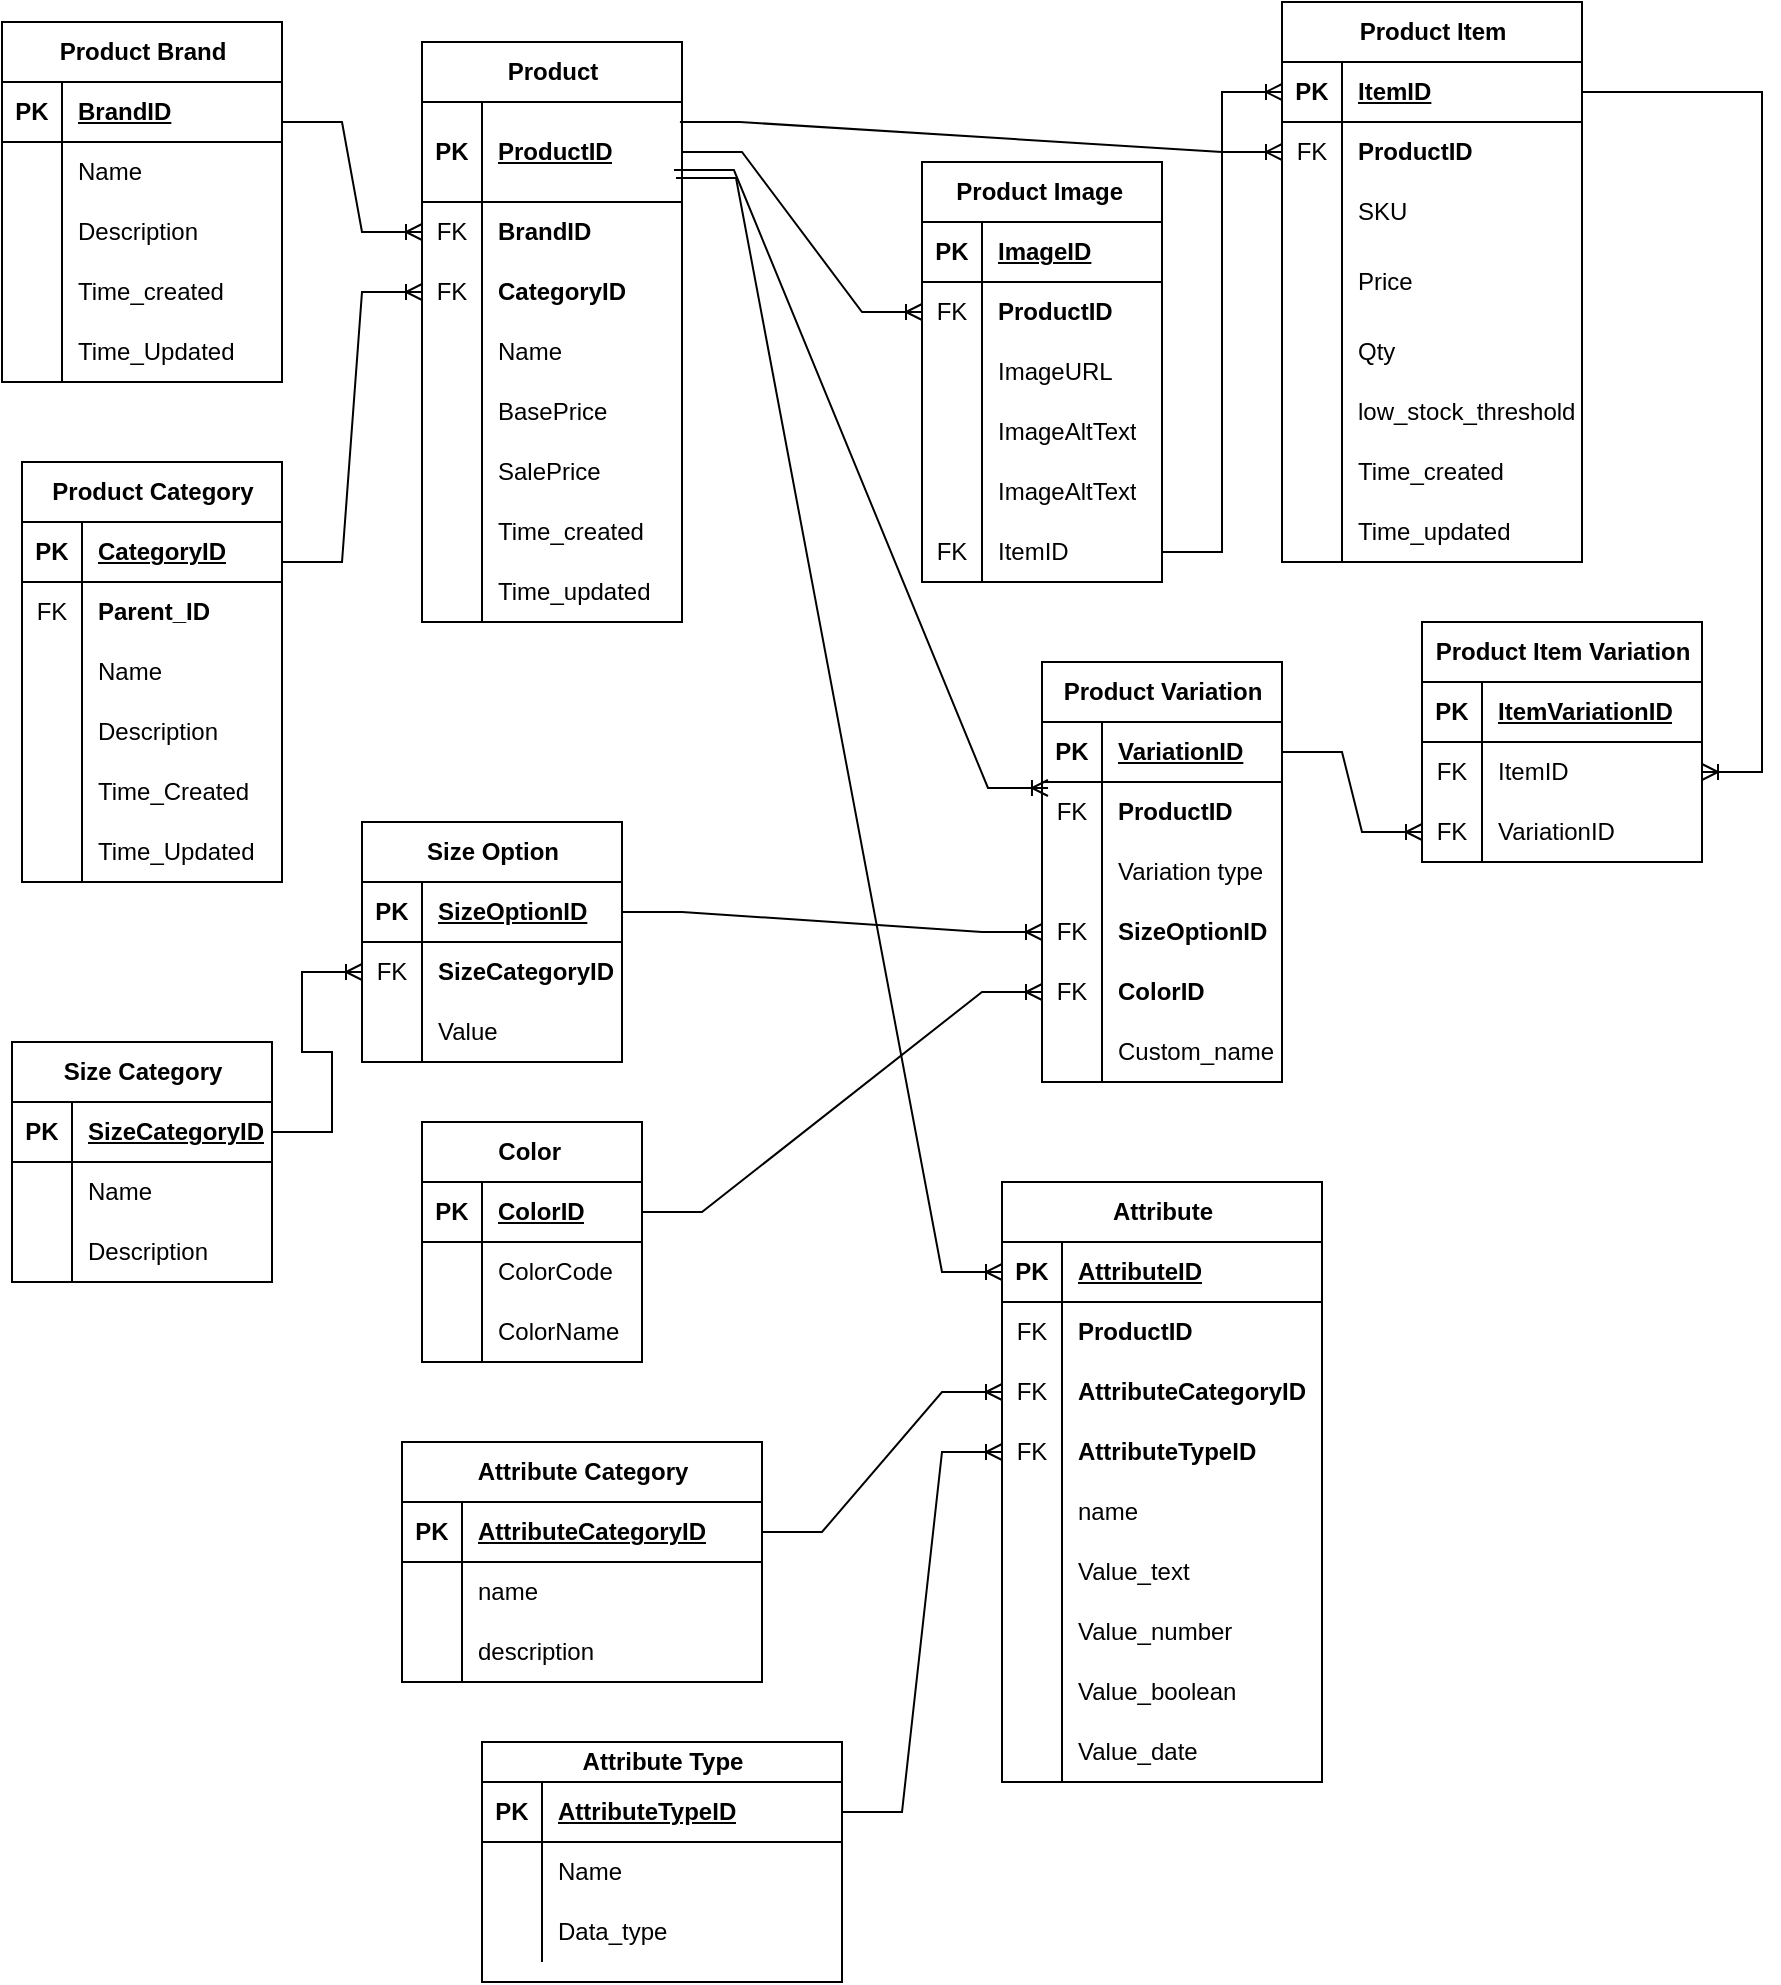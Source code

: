 <mxfile version="26.2.14">
  <diagram name="Page-1" id="XaQ_oYjn82b99FOm3bOV">
    <mxGraphModel dx="872" dy="473" grid="1" gridSize="10" guides="1" tooltips="1" connect="1" arrows="1" fold="1" page="1" pageScale="1" pageWidth="850" pageHeight="1100" math="0" shadow="0">
      <root>
        <mxCell id="0" />
        <mxCell id="1" parent="0" />
        <mxCell id="xOwrNtQ7gKgAdSD-kb4E-39" value="Color&amp;nbsp;" style="shape=table;startSize=30;container=1;collapsible=1;childLayout=tableLayout;fixedRows=1;rowLines=0;fontStyle=1;align=center;resizeLast=1;html=1;" parent="1" vertex="1">
          <mxGeometry x="230" y="590" width="110" height="120" as="geometry" />
        </mxCell>
        <mxCell id="xOwrNtQ7gKgAdSD-kb4E-40" value="" style="shape=tableRow;horizontal=0;startSize=0;swimlaneHead=0;swimlaneBody=0;fillColor=none;collapsible=0;dropTarget=0;points=[[0,0.5],[1,0.5]];portConstraint=eastwest;top=0;left=0;right=0;bottom=1;" parent="xOwrNtQ7gKgAdSD-kb4E-39" vertex="1">
          <mxGeometry y="30" width="110" height="30" as="geometry" />
        </mxCell>
        <mxCell id="xOwrNtQ7gKgAdSD-kb4E-41" value="PK" style="shape=partialRectangle;connectable=0;fillColor=none;top=0;left=0;bottom=0;right=0;fontStyle=1;overflow=hidden;whiteSpace=wrap;html=1;" parent="xOwrNtQ7gKgAdSD-kb4E-40" vertex="1">
          <mxGeometry width="30" height="30" as="geometry">
            <mxRectangle width="30" height="30" as="alternateBounds" />
          </mxGeometry>
        </mxCell>
        <mxCell id="xOwrNtQ7gKgAdSD-kb4E-42" value="ColorID" style="shape=partialRectangle;connectable=0;fillColor=none;top=0;left=0;bottom=0;right=0;align=left;spacingLeft=6;fontStyle=5;overflow=hidden;whiteSpace=wrap;html=1;" parent="xOwrNtQ7gKgAdSD-kb4E-40" vertex="1">
          <mxGeometry x="30" width="80" height="30" as="geometry">
            <mxRectangle width="80" height="30" as="alternateBounds" />
          </mxGeometry>
        </mxCell>
        <mxCell id="xOwrNtQ7gKgAdSD-kb4E-43" value="" style="shape=tableRow;horizontal=0;startSize=0;swimlaneHead=0;swimlaneBody=0;fillColor=none;collapsible=0;dropTarget=0;points=[[0,0.5],[1,0.5]];portConstraint=eastwest;top=0;left=0;right=0;bottom=0;" parent="xOwrNtQ7gKgAdSD-kb4E-39" vertex="1">
          <mxGeometry y="60" width="110" height="30" as="geometry" />
        </mxCell>
        <mxCell id="xOwrNtQ7gKgAdSD-kb4E-44" value="" style="shape=partialRectangle;connectable=0;fillColor=none;top=0;left=0;bottom=0;right=0;editable=1;overflow=hidden;whiteSpace=wrap;html=1;" parent="xOwrNtQ7gKgAdSD-kb4E-43" vertex="1">
          <mxGeometry width="30" height="30" as="geometry">
            <mxRectangle width="30" height="30" as="alternateBounds" />
          </mxGeometry>
        </mxCell>
        <mxCell id="xOwrNtQ7gKgAdSD-kb4E-45" value="ColorCode" style="shape=partialRectangle;connectable=0;fillColor=none;top=0;left=0;bottom=0;right=0;align=left;spacingLeft=6;overflow=hidden;whiteSpace=wrap;html=1;" parent="xOwrNtQ7gKgAdSD-kb4E-43" vertex="1">
          <mxGeometry x="30" width="80" height="30" as="geometry">
            <mxRectangle width="80" height="30" as="alternateBounds" />
          </mxGeometry>
        </mxCell>
        <mxCell id="xOwrNtQ7gKgAdSD-kb4E-46" value="" style="shape=tableRow;horizontal=0;startSize=0;swimlaneHead=0;swimlaneBody=0;fillColor=none;collapsible=0;dropTarget=0;points=[[0,0.5],[1,0.5]];portConstraint=eastwest;top=0;left=0;right=0;bottom=0;" parent="xOwrNtQ7gKgAdSD-kb4E-39" vertex="1">
          <mxGeometry y="90" width="110" height="30" as="geometry" />
        </mxCell>
        <mxCell id="xOwrNtQ7gKgAdSD-kb4E-47" value="" style="shape=partialRectangle;connectable=0;fillColor=none;top=0;left=0;bottom=0;right=0;editable=1;overflow=hidden;whiteSpace=wrap;html=1;" parent="xOwrNtQ7gKgAdSD-kb4E-46" vertex="1">
          <mxGeometry width="30" height="30" as="geometry">
            <mxRectangle width="30" height="30" as="alternateBounds" />
          </mxGeometry>
        </mxCell>
        <mxCell id="xOwrNtQ7gKgAdSD-kb4E-48" value="ColorName" style="shape=partialRectangle;connectable=0;fillColor=none;top=0;left=0;bottom=0;right=0;align=left;spacingLeft=6;overflow=hidden;whiteSpace=wrap;html=1;" parent="xOwrNtQ7gKgAdSD-kb4E-46" vertex="1">
          <mxGeometry x="30" width="80" height="30" as="geometry">
            <mxRectangle width="80" height="30" as="alternateBounds" />
          </mxGeometry>
        </mxCell>
        <mxCell id="xOwrNtQ7gKgAdSD-kb4E-52" value="Product Category" style="shape=table;startSize=30;container=1;collapsible=1;childLayout=tableLayout;fixedRows=1;rowLines=0;fontStyle=1;align=center;resizeLast=1;html=1;" parent="1" vertex="1">
          <mxGeometry x="30" y="260" width="130" height="210" as="geometry" />
        </mxCell>
        <mxCell id="xOwrNtQ7gKgAdSD-kb4E-53" value="" style="shape=tableRow;horizontal=0;startSize=0;swimlaneHead=0;swimlaneBody=0;fillColor=none;collapsible=0;dropTarget=0;points=[[0,0.5],[1,0.5]];portConstraint=eastwest;top=0;left=0;right=0;bottom=1;" parent="xOwrNtQ7gKgAdSD-kb4E-52" vertex="1">
          <mxGeometry y="30" width="130" height="30" as="geometry" />
        </mxCell>
        <mxCell id="xOwrNtQ7gKgAdSD-kb4E-54" value="PK" style="shape=partialRectangle;connectable=0;fillColor=none;top=0;left=0;bottom=0;right=0;fontStyle=1;overflow=hidden;whiteSpace=wrap;html=1;" parent="xOwrNtQ7gKgAdSD-kb4E-53" vertex="1">
          <mxGeometry width="30" height="30" as="geometry">
            <mxRectangle width="30" height="30" as="alternateBounds" />
          </mxGeometry>
        </mxCell>
        <mxCell id="xOwrNtQ7gKgAdSD-kb4E-55" value="CategoryID" style="shape=partialRectangle;connectable=0;fillColor=none;top=0;left=0;bottom=0;right=0;align=left;spacingLeft=6;fontStyle=5;overflow=hidden;whiteSpace=wrap;html=1;" parent="xOwrNtQ7gKgAdSD-kb4E-53" vertex="1">
          <mxGeometry x="30" width="100" height="30" as="geometry">
            <mxRectangle width="100" height="30" as="alternateBounds" />
          </mxGeometry>
        </mxCell>
        <mxCell id="xOwrNtQ7gKgAdSD-kb4E-56" value="" style="shape=tableRow;horizontal=0;startSize=0;swimlaneHead=0;swimlaneBody=0;fillColor=none;collapsible=0;dropTarget=0;points=[[0,0.5],[1,0.5]];portConstraint=eastwest;top=0;left=0;right=0;bottom=0;" parent="xOwrNtQ7gKgAdSD-kb4E-52" vertex="1">
          <mxGeometry y="60" width="130" height="30" as="geometry" />
        </mxCell>
        <mxCell id="xOwrNtQ7gKgAdSD-kb4E-57" value="FK" style="shape=partialRectangle;connectable=0;fillColor=none;top=0;left=0;bottom=0;right=0;editable=1;overflow=hidden;whiteSpace=wrap;html=1;" parent="xOwrNtQ7gKgAdSD-kb4E-56" vertex="1">
          <mxGeometry width="30" height="30" as="geometry">
            <mxRectangle width="30" height="30" as="alternateBounds" />
          </mxGeometry>
        </mxCell>
        <mxCell id="xOwrNtQ7gKgAdSD-kb4E-58" value="&lt;b&gt;Parent_ID&lt;/b&gt;" style="shape=partialRectangle;connectable=0;fillColor=none;top=0;left=0;bottom=0;right=0;align=left;spacingLeft=6;overflow=hidden;whiteSpace=wrap;html=1;" parent="xOwrNtQ7gKgAdSD-kb4E-56" vertex="1">
          <mxGeometry x="30" width="100" height="30" as="geometry">
            <mxRectangle width="100" height="30" as="alternateBounds" />
          </mxGeometry>
        </mxCell>
        <mxCell id="xOwrNtQ7gKgAdSD-kb4E-59" value="" style="shape=tableRow;horizontal=0;startSize=0;swimlaneHead=0;swimlaneBody=0;fillColor=none;collapsible=0;dropTarget=0;points=[[0,0.5],[1,0.5]];portConstraint=eastwest;top=0;left=0;right=0;bottom=0;" parent="xOwrNtQ7gKgAdSD-kb4E-52" vertex="1">
          <mxGeometry y="90" width="130" height="30" as="geometry" />
        </mxCell>
        <mxCell id="xOwrNtQ7gKgAdSD-kb4E-60" value="" style="shape=partialRectangle;connectable=0;fillColor=none;top=0;left=0;bottom=0;right=0;editable=1;overflow=hidden;whiteSpace=wrap;html=1;" parent="xOwrNtQ7gKgAdSD-kb4E-59" vertex="1">
          <mxGeometry width="30" height="30" as="geometry">
            <mxRectangle width="30" height="30" as="alternateBounds" />
          </mxGeometry>
        </mxCell>
        <mxCell id="xOwrNtQ7gKgAdSD-kb4E-61" value="Name" style="shape=partialRectangle;connectable=0;fillColor=none;top=0;left=0;bottom=0;right=0;align=left;spacingLeft=6;overflow=hidden;whiteSpace=wrap;html=1;" parent="xOwrNtQ7gKgAdSD-kb4E-59" vertex="1">
          <mxGeometry x="30" width="100" height="30" as="geometry">
            <mxRectangle width="100" height="30" as="alternateBounds" />
          </mxGeometry>
        </mxCell>
        <mxCell id="T7qV3a0X5e21SAjeKXEe-140" value="" style="shape=tableRow;horizontal=0;startSize=0;swimlaneHead=0;swimlaneBody=0;fillColor=none;collapsible=0;dropTarget=0;points=[[0,0.5],[1,0.5]];portConstraint=eastwest;top=0;left=0;right=0;bottom=0;" vertex="1" parent="xOwrNtQ7gKgAdSD-kb4E-52">
          <mxGeometry y="120" width="130" height="30" as="geometry" />
        </mxCell>
        <mxCell id="T7qV3a0X5e21SAjeKXEe-141" value="" style="shape=partialRectangle;connectable=0;fillColor=none;top=0;left=0;bottom=0;right=0;editable=1;overflow=hidden;whiteSpace=wrap;html=1;" vertex="1" parent="T7qV3a0X5e21SAjeKXEe-140">
          <mxGeometry width="30" height="30" as="geometry">
            <mxRectangle width="30" height="30" as="alternateBounds" />
          </mxGeometry>
        </mxCell>
        <mxCell id="T7qV3a0X5e21SAjeKXEe-142" value="Description" style="shape=partialRectangle;connectable=0;fillColor=none;top=0;left=0;bottom=0;right=0;align=left;spacingLeft=6;overflow=hidden;whiteSpace=wrap;html=1;" vertex="1" parent="T7qV3a0X5e21SAjeKXEe-140">
          <mxGeometry x="30" width="100" height="30" as="geometry">
            <mxRectangle width="100" height="30" as="alternateBounds" />
          </mxGeometry>
        </mxCell>
        <mxCell id="T7qV3a0X5e21SAjeKXEe-143" value="" style="shape=tableRow;horizontal=0;startSize=0;swimlaneHead=0;swimlaneBody=0;fillColor=none;collapsible=0;dropTarget=0;points=[[0,0.5],[1,0.5]];portConstraint=eastwest;top=0;left=0;right=0;bottom=0;" vertex="1" parent="xOwrNtQ7gKgAdSD-kb4E-52">
          <mxGeometry y="150" width="130" height="30" as="geometry" />
        </mxCell>
        <mxCell id="T7qV3a0X5e21SAjeKXEe-144" value="" style="shape=partialRectangle;connectable=0;fillColor=none;top=0;left=0;bottom=0;right=0;editable=1;overflow=hidden;whiteSpace=wrap;html=1;" vertex="1" parent="T7qV3a0X5e21SAjeKXEe-143">
          <mxGeometry width="30" height="30" as="geometry">
            <mxRectangle width="30" height="30" as="alternateBounds" />
          </mxGeometry>
        </mxCell>
        <mxCell id="T7qV3a0X5e21SAjeKXEe-145" value="Time_Created" style="shape=partialRectangle;connectable=0;fillColor=none;top=0;left=0;bottom=0;right=0;align=left;spacingLeft=6;overflow=hidden;whiteSpace=wrap;html=1;" vertex="1" parent="T7qV3a0X5e21SAjeKXEe-143">
          <mxGeometry x="30" width="100" height="30" as="geometry">
            <mxRectangle width="100" height="30" as="alternateBounds" />
          </mxGeometry>
        </mxCell>
        <mxCell id="T7qV3a0X5e21SAjeKXEe-146" value="" style="shape=tableRow;horizontal=0;startSize=0;swimlaneHead=0;swimlaneBody=0;fillColor=none;collapsible=0;dropTarget=0;points=[[0,0.5],[1,0.5]];portConstraint=eastwest;top=0;left=0;right=0;bottom=0;" vertex="1" parent="xOwrNtQ7gKgAdSD-kb4E-52">
          <mxGeometry y="180" width="130" height="30" as="geometry" />
        </mxCell>
        <mxCell id="T7qV3a0X5e21SAjeKXEe-147" value="" style="shape=partialRectangle;connectable=0;fillColor=none;top=0;left=0;bottom=0;right=0;editable=1;overflow=hidden;whiteSpace=wrap;html=1;" vertex="1" parent="T7qV3a0X5e21SAjeKXEe-146">
          <mxGeometry width="30" height="30" as="geometry">
            <mxRectangle width="30" height="30" as="alternateBounds" />
          </mxGeometry>
        </mxCell>
        <mxCell id="T7qV3a0X5e21SAjeKXEe-148" value="Time_Updated" style="shape=partialRectangle;connectable=0;fillColor=none;top=0;left=0;bottom=0;right=0;align=left;spacingLeft=6;overflow=hidden;whiteSpace=wrap;html=1;" vertex="1" parent="T7qV3a0X5e21SAjeKXEe-146">
          <mxGeometry x="30" width="100" height="30" as="geometry">
            <mxRectangle width="100" height="30" as="alternateBounds" />
          </mxGeometry>
        </mxCell>
        <mxCell id="T7qV3a0X5e21SAjeKXEe-1" value="Product" style="shape=table;startSize=30;container=1;collapsible=1;childLayout=tableLayout;fixedRows=1;rowLines=0;fontStyle=1;align=center;resizeLast=1;html=1;" vertex="1" parent="1">
          <mxGeometry x="230" y="50" width="130" height="290" as="geometry" />
        </mxCell>
        <mxCell id="T7qV3a0X5e21SAjeKXEe-2" value="" style="shape=tableRow;horizontal=0;startSize=0;swimlaneHead=0;swimlaneBody=0;fillColor=none;collapsible=0;dropTarget=0;points=[[0,0.5],[1,0.5]];portConstraint=eastwest;top=0;left=0;right=0;bottom=1;" vertex="1" parent="T7qV3a0X5e21SAjeKXEe-1">
          <mxGeometry y="30" width="130" height="50" as="geometry" />
        </mxCell>
        <mxCell id="T7qV3a0X5e21SAjeKXEe-3" value="PK" style="shape=partialRectangle;connectable=0;fillColor=none;top=0;left=0;bottom=0;right=0;fontStyle=1;overflow=hidden;whiteSpace=wrap;html=1;" vertex="1" parent="T7qV3a0X5e21SAjeKXEe-2">
          <mxGeometry width="30" height="50" as="geometry">
            <mxRectangle width="30" height="50" as="alternateBounds" />
          </mxGeometry>
        </mxCell>
        <mxCell id="T7qV3a0X5e21SAjeKXEe-4" value="ProductID" style="shape=partialRectangle;connectable=0;fillColor=none;top=0;left=0;bottom=0;right=0;align=left;spacingLeft=6;fontStyle=5;overflow=hidden;whiteSpace=wrap;html=1;" vertex="1" parent="T7qV3a0X5e21SAjeKXEe-2">
          <mxGeometry x="30" width="100" height="50" as="geometry">
            <mxRectangle width="100" height="50" as="alternateBounds" />
          </mxGeometry>
        </mxCell>
        <mxCell id="T7qV3a0X5e21SAjeKXEe-5" value="" style="shape=tableRow;horizontal=0;startSize=0;swimlaneHead=0;swimlaneBody=0;fillColor=none;collapsible=0;dropTarget=0;points=[[0,0.5],[1,0.5]];portConstraint=eastwest;top=0;left=0;right=0;bottom=0;" vertex="1" parent="T7qV3a0X5e21SAjeKXEe-1">
          <mxGeometry y="80" width="130" height="30" as="geometry" />
        </mxCell>
        <mxCell id="T7qV3a0X5e21SAjeKXEe-6" value="FK" style="shape=partialRectangle;connectable=0;fillColor=none;top=0;left=0;bottom=0;right=0;editable=1;overflow=hidden;whiteSpace=wrap;html=1;" vertex="1" parent="T7qV3a0X5e21SAjeKXEe-5">
          <mxGeometry width="30" height="30" as="geometry">
            <mxRectangle width="30" height="30" as="alternateBounds" />
          </mxGeometry>
        </mxCell>
        <mxCell id="T7qV3a0X5e21SAjeKXEe-7" value="&lt;b&gt;BrandID&lt;/b&gt;" style="shape=partialRectangle;connectable=0;fillColor=none;top=0;left=0;bottom=0;right=0;align=left;spacingLeft=6;overflow=hidden;whiteSpace=wrap;html=1;" vertex="1" parent="T7qV3a0X5e21SAjeKXEe-5">
          <mxGeometry x="30" width="100" height="30" as="geometry">
            <mxRectangle width="100" height="30" as="alternateBounds" />
          </mxGeometry>
        </mxCell>
        <mxCell id="T7qV3a0X5e21SAjeKXEe-8" value="" style="shape=tableRow;horizontal=0;startSize=0;swimlaneHead=0;swimlaneBody=0;fillColor=none;collapsible=0;dropTarget=0;points=[[0,0.5],[1,0.5]];portConstraint=eastwest;top=0;left=0;right=0;bottom=0;" vertex="1" parent="T7qV3a0X5e21SAjeKXEe-1">
          <mxGeometry y="110" width="130" height="30" as="geometry" />
        </mxCell>
        <mxCell id="T7qV3a0X5e21SAjeKXEe-9" value="FK" style="shape=partialRectangle;connectable=0;fillColor=none;top=0;left=0;bottom=0;right=0;editable=1;overflow=hidden;whiteSpace=wrap;html=1;" vertex="1" parent="T7qV3a0X5e21SAjeKXEe-8">
          <mxGeometry width="30" height="30" as="geometry">
            <mxRectangle width="30" height="30" as="alternateBounds" />
          </mxGeometry>
        </mxCell>
        <mxCell id="T7qV3a0X5e21SAjeKXEe-10" value="&lt;b&gt;CategoryID&lt;/b&gt;" style="shape=partialRectangle;connectable=0;fillColor=none;top=0;left=0;bottom=0;right=0;align=left;spacingLeft=6;overflow=hidden;whiteSpace=wrap;html=1;" vertex="1" parent="T7qV3a0X5e21SAjeKXEe-8">
          <mxGeometry x="30" width="100" height="30" as="geometry">
            <mxRectangle width="100" height="30" as="alternateBounds" />
          </mxGeometry>
        </mxCell>
        <mxCell id="T7qV3a0X5e21SAjeKXEe-11" value="" style="shape=tableRow;horizontal=0;startSize=0;swimlaneHead=0;swimlaneBody=0;fillColor=none;collapsible=0;dropTarget=0;points=[[0,0.5],[1,0.5]];portConstraint=eastwest;top=0;left=0;right=0;bottom=0;" vertex="1" parent="T7qV3a0X5e21SAjeKXEe-1">
          <mxGeometry y="140" width="130" height="30" as="geometry" />
        </mxCell>
        <mxCell id="T7qV3a0X5e21SAjeKXEe-12" value="" style="shape=partialRectangle;connectable=0;fillColor=none;top=0;left=0;bottom=0;right=0;editable=1;overflow=hidden;whiteSpace=wrap;html=1;" vertex="1" parent="T7qV3a0X5e21SAjeKXEe-11">
          <mxGeometry width="30" height="30" as="geometry">
            <mxRectangle width="30" height="30" as="alternateBounds" />
          </mxGeometry>
        </mxCell>
        <mxCell id="T7qV3a0X5e21SAjeKXEe-13" value="Name" style="shape=partialRectangle;connectable=0;fillColor=none;top=0;left=0;bottom=0;right=0;align=left;spacingLeft=6;overflow=hidden;whiteSpace=wrap;html=1;" vertex="1" parent="T7qV3a0X5e21SAjeKXEe-11">
          <mxGeometry x="30" width="100" height="30" as="geometry">
            <mxRectangle width="100" height="30" as="alternateBounds" />
          </mxGeometry>
        </mxCell>
        <mxCell id="T7qV3a0X5e21SAjeKXEe-14" value="" style="shape=tableRow;horizontal=0;startSize=0;swimlaneHead=0;swimlaneBody=0;fillColor=none;collapsible=0;dropTarget=0;points=[[0,0.5],[1,0.5]];portConstraint=eastwest;top=0;left=0;right=0;bottom=0;" vertex="1" parent="T7qV3a0X5e21SAjeKXEe-1">
          <mxGeometry y="170" width="130" height="30" as="geometry" />
        </mxCell>
        <mxCell id="T7qV3a0X5e21SAjeKXEe-15" value="" style="shape=partialRectangle;connectable=0;fillColor=none;top=0;left=0;bottom=0;right=0;editable=1;overflow=hidden;whiteSpace=wrap;html=1;" vertex="1" parent="T7qV3a0X5e21SAjeKXEe-14">
          <mxGeometry width="30" height="30" as="geometry">
            <mxRectangle width="30" height="30" as="alternateBounds" />
          </mxGeometry>
        </mxCell>
        <mxCell id="T7qV3a0X5e21SAjeKXEe-16" value="BasePrice" style="shape=partialRectangle;connectable=0;fillColor=none;top=0;left=0;bottom=0;right=0;align=left;spacingLeft=6;overflow=hidden;whiteSpace=wrap;html=1;" vertex="1" parent="T7qV3a0X5e21SAjeKXEe-14">
          <mxGeometry x="30" width="100" height="30" as="geometry">
            <mxRectangle width="100" height="30" as="alternateBounds" />
          </mxGeometry>
        </mxCell>
        <mxCell id="T7qV3a0X5e21SAjeKXEe-17" value="" style="shape=tableRow;horizontal=0;startSize=0;swimlaneHead=0;swimlaneBody=0;fillColor=none;collapsible=0;dropTarget=0;points=[[0,0.5],[1,0.5]];portConstraint=eastwest;top=0;left=0;right=0;bottom=0;" vertex="1" parent="T7qV3a0X5e21SAjeKXEe-1">
          <mxGeometry y="200" width="130" height="30" as="geometry" />
        </mxCell>
        <mxCell id="T7qV3a0X5e21SAjeKXEe-18" value="" style="shape=partialRectangle;connectable=0;fillColor=none;top=0;left=0;bottom=0;right=0;editable=1;overflow=hidden;whiteSpace=wrap;html=1;" vertex="1" parent="T7qV3a0X5e21SAjeKXEe-17">
          <mxGeometry width="30" height="30" as="geometry">
            <mxRectangle width="30" height="30" as="alternateBounds" />
          </mxGeometry>
        </mxCell>
        <mxCell id="T7qV3a0X5e21SAjeKXEe-19" value="SalePrice" style="shape=partialRectangle;connectable=0;fillColor=none;top=0;left=0;bottom=0;right=0;align=left;spacingLeft=6;overflow=hidden;whiteSpace=wrap;html=1;" vertex="1" parent="T7qV3a0X5e21SAjeKXEe-17">
          <mxGeometry x="30" width="100" height="30" as="geometry">
            <mxRectangle width="100" height="30" as="alternateBounds" />
          </mxGeometry>
        </mxCell>
        <mxCell id="T7qV3a0X5e21SAjeKXEe-149" value="" style="shape=tableRow;horizontal=0;startSize=0;swimlaneHead=0;swimlaneBody=0;fillColor=none;collapsible=0;dropTarget=0;points=[[0,0.5],[1,0.5]];portConstraint=eastwest;top=0;left=0;right=0;bottom=0;" vertex="1" parent="T7qV3a0X5e21SAjeKXEe-1">
          <mxGeometry y="230" width="130" height="30" as="geometry" />
        </mxCell>
        <mxCell id="T7qV3a0X5e21SAjeKXEe-150" value="" style="shape=partialRectangle;connectable=0;fillColor=none;top=0;left=0;bottom=0;right=0;editable=1;overflow=hidden;whiteSpace=wrap;html=1;" vertex="1" parent="T7qV3a0X5e21SAjeKXEe-149">
          <mxGeometry width="30" height="30" as="geometry">
            <mxRectangle width="30" height="30" as="alternateBounds" />
          </mxGeometry>
        </mxCell>
        <mxCell id="T7qV3a0X5e21SAjeKXEe-151" value="Time_created" style="shape=partialRectangle;connectable=0;fillColor=none;top=0;left=0;bottom=0;right=0;align=left;spacingLeft=6;overflow=hidden;whiteSpace=wrap;html=1;" vertex="1" parent="T7qV3a0X5e21SAjeKXEe-149">
          <mxGeometry x="30" width="100" height="30" as="geometry">
            <mxRectangle width="100" height="30" as="alternateBounds" />
          </mxGeometry>
        </mxCell>
        <mxCell id="T7qV3a0X5e21SAjeKXEe-152" value="" style="shape=tableRow;horizontal=0;startSize=0;swimlaneHead=0;swimlaneBody=0;fillColor=none;collapsible=0;dropTarget=0;points=[[0,0.5],[1,0.5]];portConstraint=eastwest;top=0;left=0;right=0;bottom=0;" vertex="1" parent="T7qV3a0X5e21SAjeKXEe-1">
          <mxGeometry y="260" width="130" height="30" as="geometry" />
        </mxCell>
        <mxCell id="T7qV3a0X5e21SAjeKXEe-153" value="" style="shape=partialRectangle;connectable=0;fillColor=none;top=0;left=0;bottom=0;right=0;editable=1;overflow=hidden;whiteSpace=wrap;html=1;" vertex="1" parent="T7qV3a0X5e21SAjeKXEe-152">
          <mxGeometry width="30" height="30" as="geometry">
            <mxRectangle width="30" height="30" as="alternateBounds" />
          </mxGeometry>
        </mxCell>
        <mxCell id="T7qV3a0X5e21SAjeKXEe-154" value="Time_updated" style="shape=partialRectangle;connectable=0;fillColor=none;top=0;left=0;bottom=0;right=0;align=left;spacingLeft=6;overflow=hidden;whiteSpace=wrap;html=1;" vertex="1" parent="T7qV3a0X5e21SAjeKXEe-152">
          <mxGeometry x="30" width="100" height="30" as="geometry">
            <mxRectangle width="100" height="30" as="alternateBounds" />
          </mxGeometry>
        </mxCell>
        <mxCell id="T7qV3a0X5e21SAjeKXEe-20" value="Product Item" style="shape=table;startSize=30;container=1;collapsible=1;childLayout=tableLayout;fixedRows=1;rowLines=0;fontStyle=1;align=center;resizeLast=1;html=1;" vertex="1" parent="1">
          <mxGeometry x="660" y="30" width="150" height="280" as="geometry" />
        </mxCell>
        <mxCell id="T7qV3a0X5e21SAjeKXEe-21" value="" style="shape=tableRow;horizontal=0;startSize=0;swimlaneHead=0;swimlaneBody=0;fillColor=none;collapsible=0;dropTarget=0;points=[[0,0.5],[1,0.5]];portConstraint=eastwest;top=0;left=0;right=0;bottom=1;" vertex="1" parent="T7qV3a0X5e21SAjeKXEe-20">
          <mxGeometry y="30" width="150" height="30" as="geometry" />
        </mxCell>
        <mxCell id="T7qV3a0X5e21SAjeKXEe-22" value="PK" style="shape=partialRectangle;connectable=0;fillColor=none;top=0;left=0;bottom=0;right=0;fontStyle=1;overflow=hidden;whiteSpace=wrap;html=1;" vertex="1" parent="T7qV3a0X5e21SAjeKXEe-21">
          <mxGeometry width="30" height="30" as="geometry">
            <mxRectangle width="30" height="30" as="alternateBounds" />
          </mxGeometry>
        </mxCell>
        <mxCell id="T7qV3a0X5e21SAjeKXEe-23" value="ItemID" style="shape=partialRectangle;connectable=0;fillColor=none;top=0;left=0;bottom=0;right=0;align=left;spacingLeft=6;fontStyle=5;overflow=hidden;whiteSpace=wrap;html=1;" vertex="1" parent="T7qV3a0X5e21SAjeKXEe-21">
          <mxGeometry x="30" width="120" height="30" as="geometry">
            <mxRectangle width="120" height="30" as="alternateBounds" />
          </mxGeometry>
        </mxCell>
        <mxCell id="T7qV3a0X5e21SAjeKXEe-24" value="" style="shape=tableRow;horizontal=0;startSize=0;swimlaneHead=0;swimlaneBody=0;fillColor=none;collapsible=0;dropTarget=0;points=[[0,0.5],[1,0.5]];portConstraint=eastwest;top=0;left=0;right=0;bottom=0;" vertex="1" parent="T7qV3a0X5e21SAjeKXEe-20">
          <mxGeometry y="60" width="150" height="30" as="geometry" />
        </mxCell>
        <mxCell id="T7qV3a0X5e21SAjeKXEe-25" value="FK" style="shape=partialRectangle;connectable=0;fillColor=none;top=0;left=0;bottom=0;right=0;editable=1;overflow=hidden;whiteSpace=wrap;html=1;" vertex="1" parent="T7qV3a0X5e21SAjeKXEe-24">
          <mxGeometry width="30" height="30" as="geometry">
            <mxRectangle width="30" height="30" as="alternateBounds" />
          </mxGeometry>
        </mxCell>
        <mxCell id="T7qV3a0X5e21SAjeKXEe-26" value="&lt;b&gt;ProductID&lt;/b&gt;" style="shape=partialRectangle;connectable=0;fillColor=none;top=0;left=0;bottom=0;right=0;align=left;spacingLeft=6;overflow=hidden;whiteSpace=wrap;html=1;" vertex="1" parent="T7qV3a0X5e21SAjeKXEe-24">
          <mxGeometry x="30" width="120" height="30" as="geometry">
            <mxRectangle width="120" height="30" as="alternateBounds" />
          </mxGeometry>
        </mxCell>
        <mxCell id="T7qV3a0X5e21SAjeKXEe-27" value="" style="shape=tableRow;horizontal=0;startSize=0;swimlaneHead=0;swimlaneBody=0;fillColor=none;collapsible=0;dropTarget=0;points=[[0,0.5],[1,0.5]];portConstraint=eastwest;top=0;left=0;right=0;bottom=0;" vertex="1" parent="T7qV3a0X5e21SAjeKXEe-20">
          <mxGeometry y="90" width="150" height="30" as="geometry" />
        </mxCell>
        <mxCell id="T7qV3a0X5e21SAjeKXEe-28" value="" style="shape=partialRectangle;connectable=0;fillColor=none;top=0;left=0;bottom=0;right=0;editable=1;overflow=hidden;whiteSpace=wrap;html=1;" vertex="1" parent="T7qV3a0X5e21SAjeKXEe-27">
          <mxGeometry width="30" height="30" as="geometry">
            <mxRectangle width="30" height="30" as="alternateBounds" />
          </mxGeometry>
        </mxCell>
        <mxCell id="T7qV3a0X5e21SAjeKXEe-29" value="SKU" style="shape=partialRectangle;connectable=0;fillColor=none;top=0;left=0;bottom=0;right=0;align=left;spacingLeft=6;overflow=hidden;whiteSpace=wrap;html=1;" vertex="1" parent="T7qV3a0X5e21SAjeKXEe-27">
          <mxGeometry x="30" width="120" height="30" as="geometry">
            <mxRectangle width="120" height="30" as="alternateBounds" />
          </mxGeometry>
        </mxCell>
        <mxCell id="T7qV3a0X5e21SAjeKXEe-30" value="" style="shape=tableRow;horizontal=0;startSize=0;swimlaneHead=0;swimlaneBody=0;fillColor=none;collapsible=0;dropTarget=0;points=[[0,0.5],[1,0.5]];portConstraint=eastwest;top=0;left=0;right=0;bottom=0;" vertex="1" parent="T7qV3a0X5e21SAjeKXEe-20">
          <mxGeometry y="120" width="150" height="40" as="geometry" />
        </mxCell>
        <mxCell id="T7qV3a0X5e21SAjeKXEe-31" value="" style="shape=partialRectangle;connectable=0;fillColor=none;top=0;left=0;bottom=0;right=0;editable=1;overflow=hidden;whiteSpace=wrap;html=1;" vertex="1" parent="T7qV3a0X5e21SAjeKXEe-30">
          <mxGeometry width="30" height="40" as="geometry">
            <mxRectangle width="30" height="40" as="alternateBounds" />
          </mxGeometry>
        </mxCell>
        <mxCell id="T7qV3a0X5e21SAjeKXEe-32" value="Price" style="shape=partialRectangle;connectable=0;fillColor=none;top=0;left=0;bottom=0;right=0;align=left;spacingLeft=6;overflow=hidden;whiteSpace=wrap;html=1;" vertex="1" parent="T7qV3a0X5e21SAjeKXEe-30">
          <mxGeometry x="30" width="120" height="40" as="geometry">
            <mxRectangle width="120" height="40" as="alternateBounds" />
          </mxGeometry>
        </mxCell>
        <mxCell id="T7qV3a0X5e21SAjeKXEe-161" value="" style="shape=tableRow;horizontal=0;startSize=0;swimlaneHead=0;swimlaneBody=0;fillColor=none;collapsible=0;dropTarget=0;points=[[0,0.5],[1,0.5]];portConstraint=eastwest;top=0;left=0;right=0;bottom=0;" vertex="1" parent="T7qV3a0X5e21SAjeKXEe-20">
          <mxGeometry y="160" width="150" height="30" as="geometry" />
        </mxCell>
        <mxCell id="T7qV3a0X5e21SAjeKXEe-162" value="" style="shape=partialRectangle;connectable=0;fillColor=none;top=0;left=0;bottom=0;right=0;editable=1;overflow=hidden;whiteSpace=wrap;html=1;" vertex="1" parent="T7qV3a0X5e21SAjeKXEe-161">
          <mxGeometry width="30" height="30" as="geometry">
            <mxRectangle width="30" height="30" as="alternateBounds" />
          </mxGeometry>
        </mxCell>
        <mxCell id="T7qV3a0X5e21SAjeKXEe-163" value="Qty" style="shape=partialRectangle;connectable=0;fillColor=none;top=0;left=0;bottom=0;right=0;align=left;spacingLeft=6;overflow=hidden;whiteSpace=wrap;html=1;" vertex="1" parent="T7qV3a0X5e21SAjeKXEe-161">
          <mxGeometry x="30" width="120" height="30" as="geometry">
            <mxRectangle width="120" height="30" as="alternateBounds" />
          </mxGeometry>
        </mxCell>
        <mxCell id="T7qV3a0X5e21SAjeKXEe-164" value="" style="shape=tableRow;horizontal=0;startSize=0;swimlaneHead=0;swimlaneBody=0;fillColor=none;collapsible=0;dropTarget=0;points=[[0,0.5],[1,0.5]];portConstraint=eastwest;top=0;left=0;right=0;bottom=0;" vertex="1" parent="T7qV3a0X5e21SAjeKXEe-20">
          <mxGeometry y="190" width="150" height="30" as="geometry" />
        </mxCell>
        <mxCell id="T7qV3a0X5e21SAjeKXEe-165" value="" style="shape=partialRectangle;connectable=0;fillColor=none;top=0;left=0;bottom=0;right=0;editable=1;overflow=hidden;whiteSpace=wrap;html=1;" vertex="1" parent="T7qV3a0X5e21SAjeKXEe-164">
          <mxGeometry width="30" height="30" as="geometry">
            <mxRectangle width="30" height="30" as="alternateBounds" />
          </mxGeometry>
        </mxCell>
        <mxCell id="T7qV3a0X5e21SAjeKXEe-166" value="low_stock_threshold" style="shape=partialRectangle;connectable=0;fillColor=none;top=0;left=0;bottom=0;right=0;align=left;spacingLeft=6;overflow=hidden;whiteSpace=wrap;html=1;" vertex="1" parent="T7qV3a0X5e21SAjeKXEe-164">
          <mxGeometry x="30" width="120" height="30" as="geometry">
            <mxRectangle width="120" height="30" as="alternateBounds" />
          </mxGeometry>
        </mxCell>
        <mxCell id="T7qV3a0X5e21SAjeKXEe-167" value="" style="shape=tableRow;horizontal=0;startSize=0;swimlaneHead=0;swimlaneBody=0;fillColor=none;collapsible=0;dropTarget=0;points=[[0,0.5],[1,0.5]];portConstraint=eastwest;top=0;left=0;right=0;bottom=0;" vertex="1" parent="T7qV3a0X5e21SAjeKXEe-20">
          <mxGeometry y="220" width="150" height="30" as="geometry" />
        </mxCell>
        <mxCell id="T7qV3a0X5e21SAjeKXEe-168" value="" style="shape=partialRectangle;connectable=0;fillColor=none;top=0;left=0;bottom=0;right=0;editable=1;overflow=hidden;whiteSpace=wrap;html=1;" vertex="1" parent="T7qV3a0X5e21SAjeKXEe-167">
          <mxGeometry width="30" height="30" as="geometry">
            <mxRectangle width="30" height="30" as="alternateBounds" />
          </mxGeometry>
        </mxCell>
        <mxCell id="T7qV3a0X5e21SAjeKXEe-169" value="Time_created" style="shape=partialRectangle;connectable=0;fillColor=none;top=0;left=0;bottom=0;right=0;align=left;spacingLeft=6;overflow=hidden;whiteSpace=wrap;html=1;" vertex="1" parent="T7qV3a0X5e21SAjeKXEe-167">
          <mxGeometry x="30" width="120" height="30" as="geometry">
            <mxRectangle width="120" height="30" as="alternateBounds" />
          </mxGeometry>
        </mxCell>
        <mxCell id="T7qV3a0X5e21SAjeKXEe-201" value="" style="shape=tableRow;horizontal=0;startSize=0;swimlaneHead=0;swimlaneBody=0;fillColor=none;collapsible=0;dropTarget=0;points=[[0,0.5],[1,0.5]];portConstraint=eastwest;top=0;left=0;right=0;bottom=0;" vertex="1" parent="T7qV3a0X5e21SAjeKXEe-20">
          <mxGeometry y="250" width="150" height="30" as="geometry" />
        </mxCell>
        <mxCell id="T7qV3a0X5e21SAjeKXEe-202" value="" style="shape=partialRectangle;connectable=0;fillColor=none;top=0;left=0;bottom=0;right=0;editable=1;overflow=hidden;whiteSpace=wrap;html=1;" vertex="1" parent="T7qV3a0X5e21SAjeKXEe-201">
          <mxGeometry width="30" height="30" as="geometry">
            <mxRectangle width="30" height="30" as="alternateBounds" />
          </mxGeometry>
        </mxCell>
        <mxCell id="T7qV3a0X5e21SAjeKXEe-203" value="Time_updated" style="shape=partialRectangle;connectable=0;fillColor=none;top=0;left=0;bottom=0;right=0;align=left;spacingLeft=6;overflow=hidden;whiteSpace=wrap;html=1;" vertex="1" parent="T7qV3a0X5e21SAjeKXEe-201">
          <mxGeometry x="30" width="120" height="30" as="geometry">
            <mxRectangle width="120" height="30" as="alternateBounds" />
          </mxGeometry>
        </mxCell>
        <mxCell id="T7qV3a0X5e21SAjeKXEe-33" value="Size Category" style="shape=table;startSize=30;container=1;collapsible=1;childLayout=tableLayout;fixedRows=1;rowLines=0;fontStyle=1;align=center;resizeLast=1;html=1;" vertex="1" parent="1">
          <mxGeometry x="25" y="550" width="130" height="120" as="geometry" />
        </mxCell>
        <mxCell id="T7qV3a0X5e21SAjeKXEe-34" value="" style="shape=tableRow;horizontal=0;startSize=0;swimlaneHead=0;swimlaneBody=0;fillColor=none;collapsible=0;dropTarget=0;points=[[0,0.5],[1,0.5]];portConstraint=eastwest;top=0;left=0;right=0;bottom=1;" vertex="1" parent="T7qV3a0X5e21SAjeKXEe-33">
          <mxGeometry y="30" width="130" height="30" as="geometry" />
        </mxCell>
        <mxCell id="T7qV3a0X5e21SAjeKXEe-35" value="PK" style="shape=partialRectangle;connectable=0;fillColor=none;top=0;left=0;bottom=0;right=0;fontStyle=1;overflow=hidden;whiteSpace=wrap;html=1;" vertex="1" parent="T7qV3a0X5e21SAjeKXEe-34">
          <mxGeometry width="30" height="30" as="geometry">
            <mxRectangle width="30" height="30" as="alternateBounds" />
          </mxGeometry>
        </mxCell>
        <mxCell id="T7qV3a0X5e21SAjeKXEe-36" value="SizeCategoryID" style="shape=partialRectangle;connectable=0;fillColor=none;top=0;left=0;bottom=0;right=0;align=left;spacingLeft=6;fontStyle=5;overflow=hidden;whiteSpace=wrap;html=1;" vertex="1" parent="T7qV3a0X5e21SAjeKXEe-34">
          <mxGeometry x="30" width="100" height="30" as="geometry">
            <mxRectangle width="100" height="30" as="alternateBounds" />
          </mxGeometry>
        </mxCell>
        <mxCell id="T7qV3a0X5e21SAjeKXEe-37" value="" style="shape=tableRow;horizontal=0;startSize=0;swimlaneHead=0;swimlaneBody=0;fillColor=none;collapsible=0;dropTarget=0;points=[[0,0.5],[1,0.5]];portConstraint=eastwest;top=0;left=0;right=0;bottom=0;" vertex="1" parent="T7qV3a0X5e21SAjeKXEe-33">
          <mxGeometry y="60" width="130" height="30" as="geometry" />
        </mxCell>
        <mxCell id="T7qV3a0X5e21SAjeKXEe-38" value="" style="shape=partialRectangle;connectable=0;fillColor=none;top=0;left=0;bottom=0;right=0;editable=1;overflow=hidden;whiteSpace=wrap;html=1;" vertex="1" parent="T7qV3a0X5e21SAjeKXEe-37">
          <mxGeometry width="30" height="30" as="geometry">
            <mxRectangle width="30" height="30" as="alternateBounds" />
          </mxGeometry>
        </mxCell>
        <mxCell id="T7qV3a0X5e21SAjeKXEe-39" value="Name" style="shape=partialRectangle;connectable=0;fillColor=none;top=0;left=0;bottom=0;right=0;align=left;spacingLeft=6;overflow=hidden;whiteSpace=wrap;html=1;" vertex="1" parent="T7qV3a0X5e21SAjeKXEe-37">
          <mxGeometry x="30" width="100" height="30" as="geometry">
            <mxRectangle width="100" height="30" as="alternateBounds" />
          </mxGeometry>
        </mxCell>
        <mxCell id="T7qV3a0X5e21SAjeKXEe-40" value="" style="shape=tableRow;horizontal=0;startSize=0;swimlaneHead=0;swimlaneBody=0;fillColor=none;collapsible=0;dropTarget=0;points=[[0,0.5],[1,0.5]];portConstraint=eastwest;top=0;left=0;right=0;bottom=0;" vertex="1" parent="T7qV3a0X5e21SAjeKXEe-33">
          <mxGeometry y="90" width="130" height="30" as="geometry" />
        </mxCell>
        <mxCell id="T7qV3a0X5e21SAjeKXEe-41" value="" style="shape=partialRectangle;connectable=0;fillColor=none;top=0;left=0;bottom=0;right=0;editable=1;overflow=hidden;whiteSpace=wrap;html=1;" vertex="1" parent="T7qV3a0X5e21SAjeKXEe-40">
          <mxGeometry width="30" height="30" as="geometry">
            <mxRectangle width="30" height="30" as="alternateBounds" />
          </mxGeometry>
        </mxCell>
        <mxCell id="T7qV3a0X5e21SAjeKXEe-42" value="Description" style="shape=partialRectangle;connectable=0;fillColor=none;top=0;left=0;bottom=0;right=0;align=left;spacingLeft=6;overflow=hidden;whiteSpace=wrap;html=1;" vertex="1" parent="T7qV3a0X5e21SAjeKXEe-40">
          <mxGeometry x="30" width="100" height="30" as="geometry">
            <mxRectangle width="100" height="30" as="alternateBounds" />
          </mxGeometry>
        </mxCell>
        <mxCell id="T7qV3a0X5e21SAjeKXEe-59" value="Product Brand" style="shape=table;startSize=30;container=1;collapsible=1;childLayout=tableLayout;fixedRows=1;rowLines=0;fontStyle=1;align=center;resizeLast=1;html=1;" vertex="1" parent="1">
          <mxGeometry x="20" y="40" width="140" height="180" as="geometry" />
        </mxCell>
        <mxCell id="T7qV3a0X5e21SAjeKXEe-60" value="" style="shape=tableRow;horizontal=0;startSize=0;swimlaneHead=0;swimlaneBody=0;fillColor=none;collapsible=0;dropTarget=0;points=[[0,0.5],[1,0.5]];portConstraint=eastwest;top=0;left=0;right=0;bottom=1;" vertex="1" parent="T7qV3a0X5e21SAjeKXEe-59">
          <mxGeometry y="30" width="140" height="30" as="geometry" />
        </mxCell>
        <mxCell id="T7qV3a0X5e21SAjeKXEe-61" value="PK" style="shape=partialRectangle;connectable=0;fillColor=none;top=0;left=0;bottom=0;right=0;fontStyle=1;overflow=hidden;whiteSpace=wrap;html=1;" vertex="1" parent="T7qV3a0X5e21SAjeKXEe-60">
          <mxGeometry width="30" height="30" as="geometry">
            <mxRectangle width="30" height="30" as="alternateBounds" />
          </mxGeometry>
        </mxCell>
        <mxCell id="T7qV3a0X5e21SAjeKXEe-62" value="BrandID" style="shape=partialRectangle;connectable=0;fillColor=none;top=0;left=0;bottom=0;right=0;align=left;spacingLeft=6;fontStyle=5;overflow=hidden;whiteSpace=wrap;html=1;" vertex="1" parent="T7qV3a0X5e21SAjeKXEe-60">
          <mxGeometry x="30" width="110" height="30" as="geometry">
            <mxRectangle width="110" height="30" as="alternateBounds" />
          </mxGeometry>
        </mxCell>
        <mxCell id="T7qV3a0X5e21SAjeKXEe-63" value="" style="shape=tableRow;horizontal=0;startSize=0;swimlaneHead=0;swimlaneBody=0;fillColor=none;collapsible=0;dropTarget=0;points=[[0,0.5],[1,0.5]];portConstraint=eastwest;top=0;left=0;right=0;bottom=0;" vertex="1" parent="T7qV3a0X5e21SAjeKXEe-59">
          <mxGeometry y="60" width="140" height="30" as="geometry" />
        </mxCell>
        <mxCell id="T7qV3a0X5e21SAjeKXEe-64" value="" style="shape=partialRectangle;connectable=0;fillColor=none;top=0;left=0;bottom=0;right=0;editable=1;overflow=hidden;whiteSpace=wrap;html=1;" vertex="1" parent="T7qV3a0X5e21SAjeKXEe-63">
          <mxGeometry width="30" height="30" as="geometry">
            <mxRectangle width="30" height="30" as="alternateBounds" />
          </mxGeometry>
        </mxCell>
        <mxCell id="T7qV3a0X5e21SAjeKXEe-65" value="Name" style="shape=partialRectangle;connectable=0;fillColor=none;top=0;left=0;bottom=0;right=0;align=left;spacingLeft=6;overflow=hidden;whiteSpace=wrap;html=1;" vertex="1" parent="T7qV3a0X5e21SAjeKXEe-63">
          <mxGeometry x="30" width="110" height="30" as="geometry">
            <mxRectangle width="110" height="30" as="alternateBounds" />
          </mxGeometry>
        </mxCell>
        <mxCell id="T7qV3a0X5e21SAjeKXEe-66" value="" style="shape=tableRow;horizontal=0;startSize=0;swimlaneHead=0;swimlaneBody=0;fillColor=none;collapsible=0;dropTarget=0;points=[[0,0.5],[1,0.5]];portConstraint=eastwest;top=0;left=0;right=0;bottom=0;" vertex="1" parent="T7qV3a0X5e21SAjeKXEe-59">
          <mxGeometry y="90" width="140" height="30" as="geometry" />
        </mxCell>
        <mxCell id="T7qV3a0X5e21SAjeKXEe-67" value="" style="shape=partialRectangle;connectable=0;fillColor=none;top=0;left=0;bottom=0;right=0;editable=1;overflow=hidden;whiteSpace=wrap;html=1;" vertex="1" parent="T7qV3a0X5e21SAjeKXEe-66">
          <mxGeometry width="30" height="30" as="geometry">
            <mxRectangle width="30" height="30" as="alternateBounds" />
          </mxGeometry>
        </mxCell>
        <mxCell id="T7qV3a0X5e21SAjeKXEe-68" value="Description" style="shape=partialRectangle;connectable=0;fillColor=none;top=0;left=0;bottom=0;right=0;align=left;spacingLeft=6;overflow=hidden;whiteSpace=wrap;html=1;" vertex="1" parent="T7qV3a0X5e21SAjeKXEe-66">
          <mxGeometry x="30" width="110" height="30" as="geometry">
            <mxRectangle width="110" height="30" as="alternateBounds" />
          </mxGeometry>
        </mxCell>
        <mxCell id="T7qV3a0X5e21SAjeKXEe-69" value="" style="shape=tableRow;horizontal=0;startSize=0;swimlaneHead=0;swimlaneBody=0;fillColor=none;collapsible=0;dropTarget=0;points=[[0,0.5],[1,0.5]];portConstraint=eastwest;top=0;left=0;right=0;bottom=0;" vertex="1" parent="T7qV3a0X5e21SAjeKXEe-59">
          <mxGeometry y="120" width="140" height="30" as="geometry" />
        </mxCell>
        <mxCell id="T7qV3a0X5e21SAjeKXEe-70" value="" style="shape=partialRectangle;connectable=0;fillColor=none;top=0;left=0;bottom=0;right=0;editable=1;overflow=hidden;whiteSpace=wrap;html=1;" vertex="1" parent="T7qV3a0X5e21SAjeKXEe-69">
          <mxGeometry width="30" height="30" as="geometry">
            <mxRectangle width="30" height="30" as="alternateBounds" />
          </mxGeometry>
        </mxCell>
        <mxCell id="T7qV3a0X5e21SAjeKXEe-71" value="Time_created" style="shape=partialRectangle;connectable=0;fillColor=none;top=0;left=0;bottom=0;right=0;align=left;spacingLeft=6;overflow=hidden;whiteSpace=wrap;html=1;" vertex="1" parent="T7qV3a0X5e21SAjeKXEe-69">
          <mxGeometry x="30" width="110" height="30" as="geometry">
            <mxRectangle width="110" height="30" as="alternateBounds" />
          </mxGeometry>
        </mxCell>
        <mxCell id="T7qV3a0X5e21SAjeKXEe-137" value="" style="shape=tableRow;horizontal=0;startSize=0;swimlaneHead=0;swimlaneBody=0;fillColor=none;collapsible=0;dropTarget=0;points=[[0,0.5],[1,0.5]];portConstraint=eastwest;top=0;left=0;right=0;bottom=0;" vertex="1" parent="T7qV3a0X5e21SAjeKXEe-59">
          <mxGeometry y="150" width="140" height="30" as="geometry" />
        </mxCell>
        <mxCell id="T7qV3a0X5e21SAjeKXEe-138" value="" style="shape=partialRectangle;connectable=0;fillColor=none;top=0;left=0;bottom=0;right=0;editable=1;overflow=hidden;whiteSpace=wrap;html=1;" vertex="1" parent="T7qV3a0X5e21SAjeKXEe-137">
          <mxGeometry width="30" height="30" as="geometry">
            <mxRectangle width="30" height="30" as="alternateBounds" />
          </mxGeometry>
        </mxCell>
        <mxCell id="T7qV3a0X5e21SAjeKXEe-139" value="Time_Updated" style="shape=partialRectangle;connectable=0;fillColor=none;top=0;left=0;bottom=0;right=0;align=left;spacingLeft=6;overflow=hidden;whiteSpace=wrap;html=1;" vertex="1" parent="T7qV3a0X5e21SAjeKXEe-137">
          <mxGeometry x="30" width="110" height="30" as="geometry">
            <mxRectangle width="110" height="30" as="alternateBounds" />
          </mxGeometry>
        </mxCell>
        <mxCell id="T7qV3a0X5e21SAjeKXEe-72" value="Product Variation" style="shape=table;startSize=30;container=1;collapsible=1;childLayout=tableLayout;fixedRows=1;rowLines=0;fontStyle=1;align=center;resizeLast=1;html=1;" vertex="1" parent="1">
          <mxGeometry x="540" y="360" width="120" height="210" as="geometry" />
        </mxCell>
        <mxCell id="T7qV3a0X5e21SAjeKXEe-73" value="" style="shape=tableRow;horizontal=0;startSize=0;swimlaneHead=0;swimlaneBody=0;fillColor=none;collapsible=0;dropTarget=0;points=[[0,0.5],[1,0.5]];portConstraint=eastwest;top=0;left=0;right=0;bottom=1;" vertex="1" parent="T7qV3a0X5e21SAjeKXEe-72">
          <mxGeometry y="30" width="120" height="30" as="geometry" />
        </mxCell>
        <mxCell id="T7qV3a0X5e21SAjeKXEe-74" value="PK" style="shape=partialRectangle;connectable=0;fillColor=none;top=0;left=0;bottom=0;right=0;fontStyle=1;overflow=hidden;whiteSpace=wrap;html=1;" vertex="1" parent="T7qV3a0X5e21SAjeKXEe-73">
          <mxGeometry width="30" height="30" as="geometry">
            <mxRectangle width="30" height="30" as="alternateBounds" />
          </mxGeometry>
        </mxCell>
        <mxCell id="T7qV3a0X5e21SAjeKXEe-75" value="VariationID" style="shape=partialRectangle;connectable=0;fillColor=none;top=0;left=0;bottom=0;right=0;align=left;spacingLeft=6;fontStyle=5;overflow=hidden;whiteSpace=wrap;html=1;" vertex="1" parent="T7qV3a0X5e21SAjeKXEe-73">
          <mxGeometry x="30" width="90" height="30" as="geometry">
            <mxRectangle width="90" height="30" as="alternateBounds" />
          </mxGeometry>
        </mxCell>
        <mxCell id="T7qV3a0X5e21SAjeKXEe-76" value="" style="shape=tableRow;horizontal=0;startSize=0;swimlaneHead=0;swimlaneBody=0;fillColor=none;collapsible=0;dropTarget=0;points=[[0,0.5],[1,0.5]];portConstraint=eastwest;top=0;left=0;right=0;bottom=0;" vertex="1" parent="T7qV3a0X5e21SAjeKXEe-72">
          <mxGeometry y="60" width="120" height="30" as="geometry" />
        </mxCell>
        <mxCell id="T7qV3a0X5e21SAjeKXEe-77" value="FK" style="shape=partialRectangle;connectable=0;fillColor=none;top=0;left=0;bottom=0;right=0;editable=1;overflow=hidden;whiteSpace=wrap;html=1;" vertex="1" parent="T7qV3a0X5e21SAjeKXEe-76">
          <mxGeometry width="30" height="30" as="geometry">
            <mxRectangle width="30" height="30" as="alternateBounds" />
          </mxGeometry>
        </mxCell>
        <mxCell id="T7qV3a0X5e21SAjeKXEe-78" value="&lt;b&gt;ProductID&lt;/b&gt;" style="shape=partialRectangle;connectable=0;fillColor=none;top=0;left=0;bottom=0;right=0;align=left;spacingLeft=6;overflow=hidden;whiteSpace=wrap;html=1;" vertex="1" parent="T7qV3a0X5e21SAjeKXEe-76">
          <mxGeometry x="30" width="90" height="30" as="geometry">
            <mxRectangle width="90" height="30" as="alternateBounds" />
          </mxGeometry>
        </mxCell>
        <mxCell id="T7qV3a0X5e21SAjeKXEe-79" value="" style="shape=tableRow;horizontal=0;startSize=0;swimlaneHead=0;swimlaneBody=0;fillColor=none;collapsible=0;dropTarget=0;points=[[0,0.5],[1,0.5]];portConstraint=eastwest;top=0;left=0;right=0;bottom=0;" vertex="1" parent="T7qV3a0X5e21SAjeKXEe-72">
          <mxGeometry y="90" width="120" height="30" as="geometry" />
        </mxCell>
        <mxCell id="T7qV3a0X5e21SAjeKXEe-80" value="" style="shape=partialRectangle;connectable=0;fillColor=none;top=0;left=0;bottom=0;right=0;editable=1;overflow=hidden;whiteSpace=wrap;html=1;" vertex="1" parent="T7qV3a0X5e21SAjeKXEe-79">
          <mxGeometry width="30" height="30" as="geometry">
            <mxRectangle width="30" height="30" as="alternateBounds" />
          </mxGeometry>
        </mxCell>
        <mxCell id="T7qV3a0X5e21SAjeKXEe-81" value="Variation type" style="shape=partialRectangle;connectable=0;fillColor=none;top=0;left=0;bottom=0;right=0;align=left;spacingLeft=6;overflow=hidden;whiteSpace=wrap;html=1;" vertex="1" parent="T7qV3a0X5e21SAjeKXEe-79">
          <mxGeometry x="30" width="90" height="30" as="geometry">
            <mxRectangle width="90" height="30" as="alternateBounds" />
          </mxGeometry>
        </mxCell>
        <mxCell id="T7qV3a0X5e21SAjeKXEe-82" value="" style="shape=tableRow;horizontal=0;startSize=0;swimlaneHead=0;swimlaneBody=0;fillColor=none;collapsible=0;dropTarget=0;points=[[0,0.5],[1,0.5]];portConstraint=eastwest;top=0;left=0;right=0;bottom=0;" vertex="1" parent="T7qV3a0X5e21SAjeKXEe-72">
          <mxGeometry y="120" width="120" height="30" as="geometry" />
        </mxCell>
        <mxCell id="T7qV3a0X5e21SAjeKXEe-83" value="FK" style="shape=partialRectangle;connectable=0;fillColor=none;top=0;left=0;bottom=0;right=0;editable=1;overflow=hidden;whiteSpace=wrap;html=1;" vertex="1" parent="T7qV3a0X5e21SAjeKXEe-82">
          <mxGeometry width="30" height="30" as="geometry">
            <mxRectangle width="30" height="30" as="alternateBounds" />
          </mxGeometry>
        </mxCell>
        <mxCell id="T7qV3a0X5e21SAjeKXEe-84" value="&lt;b&gt;SizeOptionID&lt;/b&gt;" style="shape=partialRectangle;connectable=0;fillColor=none;top=0;left=0;bottom=0;right=0;align=left;spacingLeft=6;overflow=hidden;whiteSpace=wrap;html=1;" vertex="1" parent="T7qV3a0X5e21SAjeKXEe-82">
          <mxGeometry x="30" width="90" height="30" as="geometry">
            <mxRectangle width="90" height="30" as="alternateBounds" />
          </mxGeometry>
        </mxCell>
        <mxCell id="T7qV3a0X5e21SAjeKXEe-155" value="" style="shape=tableRow;horizontal=0;startSize=0;swimlaneHead=0;swimlaneBody=0;fillColor=none;collapsible=0;dropTarget=0;points=[[0,0.5],[1,0.5]];portConstraint=eastwest;top=0;left=0;right=0;bottom=0;" vertex="1" parent="T7qV3a0X5e21SAjeKXEe-72">
          <mxGeometry y="150" width="120" height="30" as="geometry" />
        </mxCell>
        <mxCell id="T7qV3a0X5e21SAjeKXEe-156" value="FK" style="shape=partialRectangle;connectable=0;fillColor=none;top=0;left=0;bottom=0;right=0;editable=1;overflow=hidden;whiteSpace=wrap;html=1;" vertex="1" parent="T7qV3a0X5e21SAjeKXEe-155">
          <mxGeometry width="30" height="30" as="geometry">
            <mxRectangle width="30" height="30" as="alternateBounds" />
          </mxGeometry>
        </mxCell>
        <mxCell id="T7qV3a0X5e21SAjeKXEe-157" value="&lt;b&gt;ColorID&lt;/b&gt;" style="shape=partialRectangle;connectable=0;fillColor=none;top=0;left=0;bottom=0;right=0;align=left;spacingLeft=6;overflow=hidden;whiteSpace=wrap;html=1;" vertex="1" parent="T7qV3a0X5e21SAjeKXEe-155">
          <mxGeometry x="30" width="90" height="30" as="geometry">
            <mxRectangle width="90" height="30" as="alternateBounds" />
          </mxGeometry>
        </mxCell>
        <mxCell id="T7qV3a0X5e21SAjeKXEe-158" value="" style="shape=tableRow;horizontal=0;startSize=0;swimlaneHead=0;swimlaneBody=0;fillColor=none;collapsible=0;dropTarget=0;points=[[0,0.5],[1,0.5]];portConstraint=eastwest;top=0;left=0;right=0;bottom=0;" vertex="1" parent="T7qV3a0X5e21SAjeKXEe-72">
          <mxGeometry y="180" width="120" height="30" as="geometry" />
        </mxCell>
        <mxCell id="T7qV3a0X5e21SAjeKXEe-159" value="" style="shape=partialRectangle;connectable=0;fillColor=none;top=0;left=0;bottom=0;right=0;editable=1;overflow=hidden;whiteSpace=wrap;html=1;" vertex="1" parent="T7qV3a0X5e21SAjeKXEe-158">
          <mxGeometry width="30" height="30" as="geometry">
            <mxRectangle width="30" height="30" as="alternateBounds" />
          </mxGeometry>
        </mxCell>
        <mxCell id="T7qV3a0X5e21SAjeKXEe-160" value="Custom_name" style="shape=partialRectangle;connectable=0;fillColor=none;top=0;left=0;bottom=0;right=0;align=left;spacingLeft=6;overflow=hidden;whiteSpace=wrap;html=1;" vertex="1" parent="T7qV3a0X5e21SAjeKXEe-158">
          <mxGeometry x="30" width="90" height="30" as="geometry">
            <mxRectangle width="90" height="30" as="alternateBounds" />
          </mxGeometry>
        </mxCell>
        <mxCell id="T7qV3a0X5e21SAjeKXEe-85" value="Size Option" style="shape=table;startSize=30;container=1;collapsible=1;childLayout=tableLayout;fixedRows=1;rowLines=0;fontStyle=1;align=center;resizeLast=1;html=1;" vertex="1" parent="1">
          <mxGeometry x="200" y="440" width="130" height="120" as="geometry" />
        </mxCell>
        <mxCell id="T7qV3a0X5e21SAjeKXEe-86" value="" style="shape=tableRow;horizontal=0;startSize=0;swimlaneHead=0;swimlaneBody=0;fillColor=none;collapsible=0;dropTarget=0;points=[[0,0.5],[1,0.5]];portConstraint=eastwest;top=0;left=0;right=0;bottom=1;" vertex="1" parent="T7qV3a0X5e21SAjeKXEe-85">
          <mxGeometry y="30" width="130" height="30" as="geometry" />
        </mxCell>
        <mxCell id="T7qV3a0X5e21SAjeKXEe-87" value="PK" style="shape=partialRectangle;connectable=0;fillColor=none;top=0;left=0;bottom=0;right=0;fontStyle=1;overflow=hidden;whiteSpace=wrap;html=1;" vertex="1" parent="T7qV3a0X5e21SAjeKXEe-86">
          <mxGeometry width="30" height="30" as="geometry">
            <mxRectangle width="30" height="30" as="alternateBounds" />
          </mxGeometry>
        </mxCell>
        <mxCell id="T7qV3a0X5e21SAjeKXEe-88" value="SizeOptionID" style="shape=partialRectangle;connectable=0;fillColor=none;top=0;left=0;bottom=0;right=0;align=left;spacingLeft=6;fontStyle=5;overflow=hidden;whiteSpace=wrap;html=1;" vertex="1" parent="T7qV3a0X5e21SAjeKXEe-86">
          <mxGeometry x="30" width="100" height="30" as="geometry">
            <mxRectangle width="100" height="30" as="alternateBounds" />
          </mxGeometry>
        </mxCell>
        <mxCell id="T7qV3a0X5e21SAjeKXEe-89" value="" style="shape=tableRow;horizontal=0;startSize=0;swimlaneHead=0;swimlaneBody=0;fillColor=none;collapsible=0;dropTarget=0;points=[[0,0.5],[1,0.5]];portConstraint=eastwest;top=0;left=0;right=0;bottom=0;" vertex="1" parent="T7qV3a0X5e21SAjeKXEe-85">
          <mxGeometry y="60" width="130" height="30" as="geometry" />
        </mxCell>
        <mxCell id="T7qV3a0X5e21SAjeKXEe-90" value="FK" style="shape=partialRectangle;connectable=0;fillColor=none;top=0;left=0;bottom=0;right=0;editable=1;overflow=hidden;whiteSpace=wrap;html=1;" vertex="1" parent="T7qV3a0X5e21SAjeKXEe-89">
          <mxGeometry width="30" height="30" as="geometry">
            <mxRectangle width="30" height="30" as="alternateBounds" />
          </mxGeometry>
        </mxCell>
        <mxCell id="T7qV3a0X5e21SAjeKXEe-91" value="&lt;b&gt;SizeCategoryID&lt;/b&gt;" style="shape=partialRectangle;connectable=0;fillColor=none;top=0;left=0;bottom=0;right=0;align=left;spacingLeft=6;overflow=hidden;whiteSpace=wrap;html=1;" vertex="1" parent="T7qV3a0X5e21SAjeKXEe-89">
          <mxGeometry x="30" width="100" height="30" as="geometry">
            <mxRectangle width="100" height="30" as="alternateBounds" />
          </mxGeometry>
        </mxCell>
        <mxCell id="T7qV3a0X5e21SAjeKXEe-92" value="" style="shape=tableRow;horizontal=0;startSize=0;swimlaneHead=0;swimlaneBody=0;fillColor=none;collapsible=0;dropTarget=0;points=[[0,0.5],[1,0.5]];portConstraint=eastwest;top=0;left=0;right=0;bottom=0;" vertex="1" parent="T7qV3a0X5e21SAjeKXEe-85">
          <mxGeometry y="90" width="130" height="30" as="geometry" />
        </mxCell>
        <mxCell id="T7qV3a0X5e21SAjeKXEe-93" value="" style="shape=partialRectangle;connectable=0;fillColor=none;top=0;left=0;bottom=0;right=0;editable=1;overflow=hidden;whiteSpace=wrap;html=1;" vertex="1" parent="T7qV3a0X5e21SAjeKXEe-92">
          <mxGeometry width="30" height="30" as="geometry">
            <mxRectangle width="30" height="30" as="alternateBounds" />
          </mxGeometry>
        </mxCell>
        <mxCell id="T7qV3a0X5e21SAjeKXEe-94" value="Value" style="shape=partialRectangle;connectable=0;fillColor=none;top=0;left=0;bottom=0;right=0;align=left;spacingLeft=6;overflow=hidden;whiteSpace=wrap;html=1;" vertex="1" parent="T7qV3a0X5e21SAjeKXEe-92">
          <mxGeometry x="30" width="100" height="30" as="geometry">
            <mxRectangle width="100" height="30" as="alternateBounds" />
          </mxGeometry>
        </mxCell>
        <mxCell id="T7qV3a0X5e21SAjeKXEe-98" value="Attribute Type" style="shape=table;startSize=20;container=1;collapsible=1;childLayout=tableLayout;fixedRows=1;rowLines=0;fontStyle=1;align=center;resizeLast=1;html=1;" vertex="1" parent="1">
          <mxGeometry x="260" y="900" width="180" height="120" as="geometry" />
        </mxCell>
        <mxCell id="T7qV3a0X5e21SAjeKXEe-99" value="" style="shape=tableRow;horizontal=0;startSize=0;swimlaneHead=0;swimlaneBody=0;fillColor=none;collapsible=0;dropTarget=0;points=[[0,0.5],[1,0.5]];portConstraint=eastwest;top=0;left=0;right=0;bottom=1;" vertex="1" parent="T7qV3a0X5e21SAjeKXEe-98">
          <mxGeometry y="20" width="180" height="30" as="geometry" />
        </mxCell>
        <mxCell id="T7qV3a0X5e21SAjeKXEe-100" value="PK" style="shape=partialRectangle;connectable=0;fillColor=none;top=0;left=0;bottom=0;right=0;fontStyle=1;overflow=hidden;whiteSpace=wrap;html=1;" vertex="1" parent="T7qV3a0X5e21SAjeKXEe-99">
          <mxGeometry width="30" height="30" as="geometry">
            <mxRectangle width="30" height="30" as="alternateBounds" />
          </mxGeometry>
        </mxCell>
        <mxCell id="T7qV3a0X5e21SAjeKXEe-101" value="AttributeTypeID" style="shape=partialRectangle;connectable=0;fillColor=none;top=0;left=0;bottom=0;right=0;align=left;spacingLeft=6;fontStyle=5;overflow=hidden;whiteSpace=wrap;html=1;" vertex="1" parent="T7qV3a0X5e21SAjeKXEe-99">
          <mxGeometry x="30" width="150" height="30" as="geometry">
            <mxRectangle width="150" height="30" as="alternateBounds" />
          </mxGeometry>
        </mxCell>
        <mxCell id="T7qV3a0X5e21SAjeKXEe-102" value="" style="shape=tableRow;horizontal=0;startSize=0;swimlaneHead=0;swimlaneBody=0;fillColor=none;collapsible=0;dropTarget=0;points=[[0,0.5],[1,0.5]];portConstraint=eastwest;top=0;left=0;right=0;bottom=0;" vertex="1" parent="T7qV3a0X5e21SAjeKXEe-98">
          <mxGeometry y="50" width="180" height="30" as="geometry" />
        </mxCell>
        <mxCell id="T7qV3a0X5e21SAjeKXEe-103" value="" style="shape=partialRectangle;connectable=0;fillColor=none;top=0;left=0;bottom=0;right=0;editable=1;overflow=hidden;whiteSpace=wrap;html=1;" vertex="1" parent="T7qV3a0X5e21SAjeKXEe-102">
          <mxGeometry width="30" height="30" as="geometry">
            <mxRectangle width="30" height="30" as="alternateBounds" />
          </mxGeometry>
        </mxCell>
        <mxCell id="T7qV3a0X5e21SAjeKXEe-104" value="Name" style="shape=partialRectangle;connectable=0;fillColor=none;top=0;left=0;bottom=0;right=0;align=left;spacingLeft=6;overflow=hidden;whiteSpace=wrap;html=1;" vertex="1" parent="T7qV3a0X5e21SAjeKXEe-102">
          <mxGeometry x="30" width="150" height="30" as="geometry">
            <mxRectangle width="150" height="30" as="alternateBounds" />
          </mxGeometry>
        </mxCell>
        <mxCell id="T7qV3a0X5e21SAjeKXEe-105" value="" style="shape=tableRow;horizontal=0;startSize=0;swimlaneHead=0;swimlaneBody=0;fillColor=none;collapsible=0;dropTarget=0;points=[[0,0.5],[1,0.5]];portConstraint=eastwest;top=0;left=0;right=0;bottom=0;" vertex="1" parent="T7qV3a0X5e21SAjeKXEe-98">
          <mxGeometry y="80" width="180" height="30" as="geometry" />
        </mxCell>
        <mxCell id="T7qV3a0X5e21SAjeKXEe-106" value="" style="shape=partialRectangle;connectable=0;fillColor=none;top=0;left=0;bottom=0;right=0;editable=1;overflow=hidden;whiteSpace=wrap;html=1;" vertex="1" parent="T7qV3a0X5e21SAjeKXEe-105">
          <mxGeometry width="30" height="30" as="geometry">
            <mxRectangle width="30" height="30" as="alternateBounds" />
          </mxGeometry>
        </mxCell>
        <mxCell id="T7qV3a0X5e21SAjeKXEe-107" value="Data_type" style="shape=partialRectangle;connectable=0;fillColor=none;top=0;left=0;bottom=0;right=0;align=left;spacingLeft=6;overflow=hidden;whiteSpace=wrap;html=1;" vertex="1" parent="T7qV3a0X5e21SAjeKXEe-105">
          <mxGeometry x="30" width="150" height="30" as="geometry">
            <mxRectangle width="150" height="30" as="alternateBounds" />
          </mxGeometry>
        </mxCell>
        <mxCell id="T7qV3a0X5e21SAjeKXEe-111" value="Attribute Category" style="shape=table;startSize=30;container=1;collapsible=1;childLayout=tableLayout;fixedRows=1;rowLines=0;fontStyle=1;align=center;resizeLast=1;html=1;" vertex="1" parent="1">
          <mxGeometry x="220" y="750" width="180" height="120" as="geometry" />
        </mxCell>
        <mxCell id="T7qV3a0X5e21SAjeKXEe-112" value="" style="shape=tableRow;horizontal=0;startSize=0;swimlaneHead=0;swimlaneBody=0;fillColor=none;collapsible=0;dropTarget=0;points=[[0,0.5],[1,0.5]];portConstraint=eastwest;top=0;left=0;right=0;bottom=1;" vertex="1" parent="T7qV3a0X5e21SAjeKXEe-111">
          <mxGeometry y="30" width="180" height="30" as="geometry" />
        </mxCell>
        <mxCell id="T7qV3a0X5e21SAjeKXEe-113" value="PK" style="shape=partialRectangle;connectable=0;fillColor=none;top=0;left=0;bottom=0;right=0;fontStyle=1;overflow=hidden;whiteSpace=wrap;html=1;" vertex="1" parent="T7qV3a0X5e21SAjeKXEe-112">
          <mxGeometry width="30" height="30" as="geometry">
            <mxRectangle width="30" height="30" as="alternateBounds" />
          </mxGeometry>
        </mxCell>
        <mxCell id="T7qV3a0X5e21SAjeKXEe-114" value="AttributeCategoryID" style="shape=partialRectangle;connectable=0;fillColor=none;top=0;left=0;bottom=0;right=0;align=left;spacingLeft=6;fontStyle=5;overflow=hidden;whiteSpace=wrap;html=1;" vertex="1" parent="T7qV3a0X5e21SAjeKXEe-112">
          <mxGeometry x="30" width="150" height="30" as="geometry">
            <mxRectangle width="150" height="30" as="alternateBounds" />
          </mxGeometry>
        </mxCell>
        <mxCell id="T7qV3a0X5e21SAjeKXEe-115" value="" style="shape=tableRow;horizontal=0;startSize=0;swimlaneHead=0;swimlaneBody=0;fillColor=none;collapsible=0;dropTarget=0;points=[[0,0.5],[1,0.5]];portConstraint=eastwest;top=0;left=0;right=0;bottom=0;" vertex="1" parent="T7qV3a0X5e21SAjeKXEe-111">
          <mxGeometry y="60" width="180" height="30" as="geometry" />
        </mxCell>
        <mxCell id="T7qV3a0X5e21SAjeKXEe-116" value="" style="shape=partialRectangle;connectable=0;fillColor=none;top=0;left=0;bottom=0;right=0;editable=1;overflow=hidden;whiteSpace=wrap;html=1;" vertex="1" parent="T7qV3a0X5e21SAjeKXEe-115">
          <mxGeometry width="30" height="30" as="geometry">
            <mxRectangle width="30" height="30" as="alternateBounds" />
          </mxGeometry>
        </mxCell>
        <mxCell id="T7qV3a0X5e21SAjeKXEe-117" value="name" style="shape=partialRectangle;connectable=0;fillColor=none;top=0;left=0;bottom=0;right=0;align=left;spacingLeft=6;overflow=hidden;whiteSpace=wrap;html=1;" vertex="1" parent="T7qV3a0X5e21SAjeKXEe-115">
          <mxGeometry x="30" width="150" height="30" as="geometry">
            <mxRectangle width="150" height="30" as="alternateBounds" />
          </mxGeometry>
        </mxCell>
        <mxCell id="T7qV3a0X5e21SAjeKXEe-118" value="" style="shape=tableRow;horizontal=0;startSize=0;swimlaneHead=0;swimlaneBody=0;fillColor=none;collapsible=0;dropTarget=0;points=[[0,0.5],[1,0.5]];portConstraint=eastwest;top=0;left=0;right=0;bottom=0;" vertex="1" parent="T7qV3a0X5e21SAjeKXEe-111">
          <mxGeometry y="90" width="180" height="30" as="geometry" />
        </mxCell>
        <mxCell id="T7qV3a0X5e21SAjeKXEe-119" value="" style="shape=partialRectangle;connectable=0;fillColor=none;top=0;left=0;bottom=0;right=0;editable=1;overflow=hidden;whiteSpace=wrap;html=1;" vertex="1" parent="T7qV3a0X5e21SAjeKXEe-118">
          <mxGeometry width="30" height="30" as="geometry">
            <mxRectangle width="30" height="30" as="alternateBounds" />
          </mxGeometry>
        </mxCell>
        <mxCell id="T7qV3a0X5e21SAjeKXEe-120" value="description" style="shape=partialRectangle;connectable=0;fillColor=none;top=0;left=0;bottom=0;right=0;align=left;spacingLeft=6;overflow=hidden;whiteSpace=wrap;html=1;" vertex="1" parent="T7qV3a0X5e21SAjeKXEe-118">
          <mxGeometry x="30" width="150" height="30" as="geometry">
            <mxRectangle width="150" height="30" as="alternateBounds" />
          </mxGeometry>
        </mxCell>
        <mxCell id="T7qV3a0X5e21SAjeKXEe-124" value="Attribute" style="shape=table;startSize=30;container=1;collapsible=1;childLayout=tableLayout;fixedRows=1;rowLines=0;fontStyle=1;align=center;resizeLast=1;html=1;" vertex="1" parent="1">
          <mxGeometry x="520" y="620" width="160" height="300" as="geometry" />
        </mxCell>
        <mxCell id="T7qV3a0X5e21SAjeKXEe-125" value="" style="shape=tableRow;horizontal=0;startSize=0;swimlaneHead=0;swimlaneBody=0;fillColor=none;collapsible=0;dropTarget=0;points=[[0,0.5],[1,0.5]];portConstraint=eastwest;top=0;left=0;right=0;bottom=1;" vertex="1" parent="T7qV3a0X5e21SAjeKXEe-124">
          <mxGeometry y="30" width="160" height="30" as="geometry" />
        </mxCell>
        <mxCell id="T7qV3a0X5e21SAjeKXEe-126" value="PK" style="shape=partialRectangle;connectable=0;fillColor=none;top=0;left=0;bottom=0;right=0;fontStyle=1;overflow=hidden;whiteSpace=wrap;html=1;" vertex="1" parent="T7qV3a0X5e21SAjeKXEe-125">
          <mxGeometry width="30" height="30" as="geometry">
            <mxRectangle width="30" height="30" as="alternateBounds" />
          </mxGeometry>
        </mxCell>
        <mxCell id="T7qV3a0X5e21SAjeKXEe-127" value="AttributeID" style="shape=partialRectangle;connectable=0;fillColor=none;top=0;left=0;bottom=0;right=0;align=left;spacingLeft=6;fontStyle=5;overflow=hidden;whiteSpace=wrap;html=1;" vertex="1" parent="T7qV3a0X5e21SAjeKXEe-125">
          <mxGeometry x="30" width="130" height="30" as="geometry">
            <mxRectangle width="130" height="30" as="alternateBounds" />
          </mxGeometry>
        </mxCell>
        <mxCell id="T7qV3a0X5e21SAjeKXEe-128" value="" style="shape=tableRow;horizontal=0;startSize=0;swimlaneHead=0;swimlaneBody=0;fillColor=none;collapsible=0;dropTarget=0;points=[[0,0.5],[1,0.5]];portConstraint=eastwest;top=0;left=0;right=0;bottom=0;" vertex="1" parent="T7qV3a0X5e21SAjeKXEe-124">
          <mxGeometry y="60" width="160" height="30" as="geometry" />
        </mxCell>
        <mxCell id="T7qV3a0X5e21SAjeKXEe-129" value="FK" style="shape=partialRectangle;connectable=0;fillColor=none;top=0;left=0;bottom=0;right=0;editable=1;overflow=hidden;whiteSpace=wrap;html=1;" vertex="1" parent="T7qV3a0X5e21SAjeKXEe-128">
          <mxGeometry width="30" height="30" as="geometry">
            <mxRectangle width="30" height="30" as="alternateBounds" />
          </mxGeometry>
        </mxCell>
        <mxCell id="T7qV3a0X5e21SAjeKXEe-130" value="&lt;b&gt;ProductID&lt;/b&gt;" style="shape=partialRectangle;connectable=0;fillColor=none;top=0;left=0;bottom=0;right=0;align=left;spacingLeft=6;overflow=hidden;whiteSpace=wrap;html=1;" vertex="1" parent="T7qV3a0X5e21SAjeKXEe-128">
          <mxGeometry x="30" width="130" height="30" as="geometry">
            <mxRectangle width="130" height="30" as="alternateBounds" />
          </mxGeometry>
        </mxCell>
        <mxCell id="T7qV3a0X5e21SAjeKXEe-131" value="" style="shape=tableRow;horizontal=0;startSize=0;swimlaneHead=0;swimlaneBody=0;fillColor=none;collapsible=0;dropTarget=0;points=[[0,0.5],[1,0.5]];portConstraint=eastwest;top=0;left=0;right=0;bottom=0;" vertex="1" parent="T7qV3a0X5e21SAjeKXEe-124">
          <mxGeometry y="90" width="160" height="30" as="geometry" />
        </mxCell>
        <mxCell id="T7qV3a0X5e21SAjeKXEe-132" value="FK" style="shape=partialRectangle;connectable=0;fillColor=none;top=0;left=0;bottom=0;right=0;editable=1;overflow=hidden;whiteSpace=wrap;html=1;" vertex="1" parent="T7qV3a0X5e21SAjeKXEe-131">
          <mxGeometry width="30" height="30" as="geometry">
            <mxRectangle width="30" height="30" as="alternateBounds" />
          </mxGeometry>
        </mxCell>
        <mxCell id="T7qV3a0X5e21SAjeKXEe-133" value="&lt;b&gt;AttributeCategoryID&lt;/b&gt;" style="shape=partialRectangle;connectable=0;fillColor=none;top=0;left=0;bottom=0;right=0;align=left;spacingLeft=6;overflow=hidden;whiteSpace=wrap;html=1;" vertex="1" parent="T7qV3a0X5e21SAjeKXEe-131">
          <mxGeometry x="30" width="130" height="30" as="geometry">
            <mxRectangle width="130" height="30" as="alternateBounds" />
          </mxGeometry>
        </mxCell>
        <mxCell id="T7qV3a0X5e21SAjeKXEe-134" value="" style="shape=tableRow;horizontal=0;startSize=0;swimlaneHead=0;swimlaneBody=0;fillColor=none;collapsible=0;dropTarget=0;points=[[0,0.5],[1,0.5]];portConstraint=eastwest;top=0;left=0;right=0;bottom=0;" vertex="1" parent="T7qV3a0X5e21SAjeKXEe-124">
          <mxGeometry y="120" width="160" height="30" as="geometry" />
        </mxCell>
        <mxCell id="T7qV3a0X5e21SAjeKXEe-135" value="FK" style="shape=partialRectangle;connectable=0;fillColor=none;top=0;left=0;bottom=0;right=0;editable=1;overflow=hidden;whiteSpace=wrap;html=1;" vertex="1" parent="T7qV3a0X5e21SAjeKXEe-134">
          <mxGeometry width="30" height="30" as="geometry">
            <mxRectangle width="30" height="30" as="alternateBounds" />
          </mxGeometry>
        </mxCell>
        <mxCell id="T7qV3a0X5e21SAjeKXEe-136" value="&lt;b&gt;AttributeTypeID&lt;/b&gt;" style="shape=partialRectangle;connectable=0;fillColor=none;top=0;left=0;bottom=0;right=0;align=left;spacingLeft=6;overflow=hidden;whiteSpace=wrap;html=1;" vertex="1" parent="T7qV3a0X5e21SAjeKXEe-134">
          <mxGeometry x="30" width="130" height="30" as="geometry">
            <mxRectangle width="130" height="30" as="alternateBounds" />
          </mxGeometry>
        </mxCell>
        <mxCell id="T7qV3a0X5e21SAjeKXEe-176" value="" style="shape=tableRow;horizontal=0;startSize=0;swimlaneHead=0;swimlaneBody=0;fillColor=none;collapsible=0;dropTarget=0;points=[[0,0.5],[1,0.5]];portConstraint=eastwest;top=0;left=0;right=0;bottom=0;" vertex="1" parent="T7qV3a0X5e21SAjeKXEe-124">
          <mxGeometry y="150" width="160" height="30" as="geometry" />
        </mxCell>
        <mxCell id="T7qV3a0X5e21SAjeKXEe-177" value="" style="shape=partialRectangle;connectable=0;fillColor=none;top=0;left=0;bottom=0;right=0;editable=1;overflow=hidden;whiteSpace=wrap;html=1;" vertex="1" parent="T7qV3a0X5e21SAjeKXEe-176">
          <mxGeometry width="30" height="30" as="geometry">
            <mxRectangle width="30" height="30" as="alternateBounds" />
          </mxGeometry>
        </mxCell>
        <mxCell id="T7qV3a0X5e21SAjeKXEe-178" value="name" style="shape=partialRectangle;connectable=0;fillColor=none;top=0;left=0;bottom=0;right=0;align=left;spacingLeft=6;overflow=hidden;whiteSpace=wrap;html=1;" vertex="1" parent="T7qV3a0X5e21SAjeKXEe-176">
          <mxGeometry x="30" width="130" height="30" as="geometry">
            <mxRectangle width="130" height="30" as="alternateBounds" />
          </mxGeometry>
        </mxCell>
        <mxCell id="T7qV3a0X5e21SAjeKXEe-179" value="" style="shape=tableRow;horizontal=0;startSize=0;swimlaneHead=0;swimlaneBody=0;fillColor=none;collapsible=0;dropTarget=0;points=[[0,0.5],[1,0.5]];portConstraint=eastwest;top=0;left=0;right=0;bottom=0;" vertex="1" parent="T7qV3a0X5e21SAjeKXEe-124">
          <mxGeometry y="180" width="160" height="30" as="geometry" />
        </mxCell>
        <mxCell id="T7qV3a0X5e21SAjeKXEe-180" value="" style="shape=partialRectangle;connectable=0;fillColor=none;top=0;left=0;bottom=0;right=0;editable=1;overflow=hidden;whiteSpace=wrap;html=1;" vertex="1" parent="T7qV3a0X5e21SAjeKXEe-179">
          <mxGeometry width="30" height="30" as="geometry">
            <mxRectangle width="30" height="30" as="alternateBounds" />
          </mxGeometry>
        </mxCell>
        <mxCell id="T7qV3a0X5e21SAjeKXEe-181" value="Value_text" style="shape=partialRectangle;connectable=0;fillColor=none;top=0;left=0;bottom=0;right=0;align=left;spacingLeft=6;overflow=hidden;whiteSpace=wrap;html=1;" vertex="1" parent="T7qV3a0X5e21SAjeKXEe-179">
          <mxGeometry x="30" width="130" height="30" as="geometry">
            <mxRectangle width="130" height="30" as="alternateBounds" />
          </mxGeometry>
        </mxCell>
        <mxCell id="T7qV3a0X5e21SAjeKXEe-182" value="" style="shape=tableRow;horizontal=0;startSize=0;swimlaneHead=0;swimlaneBody=0;fillColor=none;collapsible=0;dropTarget=0;points=[[0,0.5],[1,0.5]];portConstraint=eastwest;top=0;left=0;right=0;bottom=0;" vertex="1" parent="T7qV3a0X5e21SAjeKXEe-124">
          <mxGeometry y="210" width="160" height="30" as="geometry" />
        </mxCell>
        <mxCell id="T7qV3a0X5e21SAjeKXEe-183" value="" style="shape=partialRectangle;connectable=0;fillColor=none;top=0;left=0;bottom=0;right=0;editable=1;overflow=hidden;whiteSpace=wrap;html=1;" vertex="1" parent="T7qV3a0X5e21SAjeKXEe-182">
          <mxGeometry width="30" height="30" as="geometry">
            <mxRectangle width="30" height="30" as="alternateBounds" />
          </mxGeometry>
        </mxCell>
        <mxCell id="T7qV3a0X5e21SAjeKXEe-184" value="Value_number" style="shape=partialRectangle;connectable=0;fillColor=none;top=0;left=0;bottom=0;right=0;align=left;spacingLeft=6;overflow=hidden;whiteSpace=wrap;html=1;" vertex="1" parent="T7qV3a0X5e21SAjeKXEe-182">
          <mxGeometry x="30" width="130" height="30" as="geometry">
            <mxRectangle width="130" height="30" as="alternateBounds" />
          </mxGeometry>
        </mxCell>
        <mxCell id="T7qV3a0X5e21SAjeKXEe-185" value="" style="shape=tableRow;horizontal=0;startSize=0;swimlaneHead=0;swimlaneBody=0;fillColor=none;collapsible=0;dropTarget=0;points=[[0,0.5],[1,0.5]];portConstraint=eastwest;top=0;left=0;right=0;bottom=0;" vertex="1" parent="T7qV3a0X5e21SAjeKXEe-124">
          <mxGeometry y="240" width="160" height="30" as="geometry" />
        </mxCell>
        <mxCell id="T7qV3a0X5e21SAjeKXEe-186" value="" style="shape=partialRectangle;connectable=0;fillColor=none;top=0;left=0;bottom=0;right=0;editable=1;overflow=hidden;whiteSpace=wrap;html=1;" vertex="1" parent="T7qV3a0X5e21SAjeKXEe-185">
          <mxGeometry width="30" height="30" as="geometry">
            <mxRectangle width="30" height="30" as="alternateBounds" />
          </mxGeometry>
        </mxCell>
        <mxCell id="T7qV3a0X5e21SAjeKXEe-187" value="Value_boolean" style="shape=partialRectangle;connectable=0;fillColor=none;top=0;left=0;bottom=0;right=0;align=left;spacingLeft=6;overflow=hidden;whiteSpace=wrap;html=1;" vertex="1" parent="T7qV3a0X5e21SAjeKXEe-185">
          <mxGeometry x="30" width="130" height="30" as="geometry">
            <mxRectangle width="130" height="30" as="alternateBounds" />
          </mxGeometry>
        </mxCell>
        <mxCell id="T7qV3a0X5e21SAjeKXEe-188" value="" style="shape=tableRow;horizontal=0;startSize=0;swimlaneHead=0;swimlaneBody=0;fillColor=none;collapsible=0;dropTarget=0;points=[[0,0.5],[1,0.5]];portConstraint=eastwest;top=0;left=0;right=0;bottom=0;" vertex="1" parent="T7qV3a0X5e21SAjeKXEe-124">
          <mxGeometry y="270" width="160" height="30" as="geometry" />
        </mxCell>
        <mxCell id="T7qV3a0X5e21SAjeKXEe-189" value="" style="shape=partialRectangle;connectable=0;fillColor=none;top=0;left=0;bottom=0;right=0;editable=1;overflow=hidden;whiteSpace=wrap;html=1;" vertex="1" parent="T7qV3a0X5e21SAjeKXEe-188">
          <mxGeometry width="30" height="30" as="geometry">
            <mxRectangle width="30" height="30" as="alternateBounds" />
          </mxGeometry>
        </mxCell>
        <mxCell id="T7qV3a0X5e21SAjeKXEe-190" value="Value_date" style="shape=partialRectangle;connectable=0;fillColor=none;top=0;left=0;bottom=0;right=0;align=left;spacingLeft=6;overflow=hidden;whiteSpace=wrap;html=1;" vertex="1" parent="T7qV3a0X5e21SAjeKXEe-188">
          <mxGeometry x="30" width="130" height="30" as="geometry">
            <mxRectangle width="130" height="30" as="alternateBounds" />
          </mxGeometry>
        </mxCell>
        <mxCell id="T7qV3a0X5e21SAjeKXEe-235" style="edgeStyle=orthogonalEdgeStyle;rounded=0;orthogonalLoop=1;jettySize=auto;html=1;exitX=1;exitY=0.5;exitDx=0;exitDy=0;" edge="1" parent="T7qV3a0X5e21SAjeKXEe-124" source="T7qV3a0X5e21SAjeKXEe-134" target="T7qV3a0X5e21SAjeKXEe-134">
          <mxGeometry relative="1" as="geometry" />
        </mxCell>
        <mxCell id="xOwrNtQ7gKgAdSD-kb4E-1" value="Product Image&amp;nbsp;" style="shape=table;startSize=30;container=1;collapsible=1;childLayout=tableLayout;fixedRows=1;rowLines=0;fontStyle=1;align=center;resizeLast=1;html=1;" parent="1" vertex="1">
          <mxGeometry x="480" y="110" width="120" height="210" as="geometry" />
        </mxCell>
        <mxCell id="xOwrNtQ7gKgAdSD-kb4E-2" value="" style="shape=tableRow;horizontal=0;startSize=0;swimlaneHead=0;swimlaneBody=0;fillColor=none;collapsible=0;dropTarget=0;points=[[0,0.5],[1,0.5]];portConstraint=eastwest;top=0;left=0;right=0;bottom=1;" parent="xOwrNtQ7gKgAdSD-kb4E-1" vertex="1">
          <mxGeometry y="30" width="120" height="30" as="geometry" />
        </mxCell>
        <mxCell id="xOwrNtQ7gKgAdSD-kb4E-3" value="PK" style="shape=partialRectangle;connectable=0;fillColor=none;top=0;left=0;bottom=0;right=0;fontStyle=1;overflow=hidden;whiteSpace=wrap;html=1;" parent="xOwrNtQ7gKgAdSD-kb4E-2" vertex="1">
          <mxGeometry width="30" height="30" as="geometry">
            <mxRectangle width="30" height="30" as="alternateBounds" />
          </mxGeometry>
        </mxCell>
        <mxCell id="xOwrNtQ7gKgAdSD-kb4E-4" value="ImageID" style="shape=partialRectangle;connectable=0;fillColor=none;top=0;left=0;bottom=0;right=0;align=left;spacingLeft=6;fontStyle=5;overflow=hidden;whiteSpace=wrap;html=1;" parent="xOwrNtQ7gKgAdSD-kb4E-2" vertex="1">
          <mxGeometry x="30" width="90" height="30" as="geometry">
            <mxRectangle width="90" height="30" as="alternateBounds" />
          </mxGeometry>
        </mxCell>
        <mxCell id="xOwrNtQ7gKgAdSD-kb4E-5" value="" style="shape=tableRow;horizontal=0;startSize=0;swimlaneHead=0;swimlaneBody=0;fillColor=none;collapsible=0;dropTarget=0;points=[[0,0.5],[1,0.5]];portConstraint=eastwest;top=0;left=0;right=0;bottom=0;" parent="xOwrNtQ7gKgAdSD-kb4E-1" vertex="1">
          <mxGeometry y="60" width="120" height="30" as="geometry" />
        </mxCell>
        <mxCell id="xOwrNtQ7gKgAdSD-kb4E-6" value="FK" style="shape=partialRectangle;connectable=0;fillColor=none;top=0;left=0;bottom=0;right=0;editable=1;overflow=hidden;whiteSpace=wrap;html=1;" parent="xOwrNtQ7gKgAdSD-kb4E-5" vertex="1">
          <mxGeometry width="30" height="30" as="geometry">
            <mxRectangle width="30" height="30" as="alternateBounds" />
          </mxGeometry>
        </mxCell>
        <mxCell id="xOwrNtQ7gKgAdSD-kb4E-7" value="&lt;b&gt;ProductID&lt;/b&gt;" style="shape=partialRectangle;connectable=0;fillColor=none;top=0;left=0;bottom=0;right=0;align=left;spacingLeft=6;overflow=hidden;whiteSpace=wrap;html=1;" parent="xOwrNtQ7gKgAdSD-kb4E-5" vertex="1">
          <mxGeometry x="30" width="90" height="30" as="geometry">
            <mxRectangle width="90" height="30" as="alternateBounds" />
          </mxGeometry>
        </mxCell>
        <mxCell id="xOwrNtQ7gKgAdSD-kb4E-8" value="" style="shape=tableRow;horizontal=0;startSize=0;swimlaneHead=0;swimlaneBody=0;fillColor=none;collapsible=0;dropTarget=0;points=[[0,0.5],[1,0.5]];portConstraint=eastwest;top=0;left=0;right=0;bottom=0;" parent="xOwrNtQ7gKgAdSD-kb4E-1" vertex="1">
          <mxGeometry y="90" width="120" height="30" as="geometry" />
        </mxCell>
        <mxCell id="xOwrNtQ7gKgAdSD-kb4E-9" value="" style="shape=partialRectangle;connectable=0;fillColor=none;top=0;left=0;bottom=0;right=0;editable=1;overflow=hidden;whiteSpace=wrap;html=1;" parent="xOwrNtQ7gKgAdSD-kb4E-8" vertex="1">
          <mxGeometry width="30" height="30" as="geometry">
            <mxRectangle width="30" height="30" as="alternateBounds" />
          </mxGeometry>
        </mxCell>
        <mxCell id="xOwrNtQ7gKgAdSD-kb4E-10" value="ImageURL" style="shape=partialRectangle;connectable=0;fillColor=none;top=0;left=0;bottom=0;right=0;align=left;spacingLeft=6;overflow=hidden;whiteSpace=wrap;html=1;" parent="xOwrNtQ7gKgAdSD-kb4E-8" vertex="1">
          <mxGeometry x="30" width="90" height="30" as="geometry">
            <mxRectangle width="90" height="30" as="alternateBounds" />
          </mxGeometry>
        </mxCell>
        <mxCell id="xOwrNtQ7gKgAdSD-kb4E-11" value="" style="shape=tableRow;horizontal=0;startSize=0;swimlaneHead=0;swimlaneBody=0;fillColor=none;collapsible=0;dropTarget=0;points=[[0,0.5],[1,0.5]];portConstraint=eastwest;top=0;left=0;right=0;bottom=0;" parent="xOwrNtQ7gKgAdSD-kb4E-1" vertex="1">
          <mxGeometry y="120" width="120" height="30" as="geometry" />
        </mxCell>
        <mxCell id="xOwrNtQ7gKgAdSD-kb4E-12" value="" style="shape=partialRectangle;connectable=0;fillColor=none;top=0;left=0;bottom=0;right=0;editable=1;overflow=hidden;whiteSpace=wrap;html=1;" parent="xOwrNtQ7gKgAdSD-kb4E-11" vertex="1">
          <mxGeometry width="30" height="30" as="geometry">
            <mxRectangle width="30" height="30" as="alternateBounds" />
          </mxGeometry>
        </mxCell>
        <mxCell id="xOwrNtQ7gKgAdSD-kb4E-13" value="ImageAltText" style="shape=partialRectangle;connectable=0;fillColor=none;top=0;left=0;bottom=0;right=0;align=left;spacingLeft=6;overflow=hidden;whiteSpace=wrap;html=1;" parent="xOwrNtQ7gKgAdSD-kb4E-11" vertex="1">
          <mxGeometry x="30" width="90" height="30" as="geometry">
            <mxRectangle width="90" height="30" as="alternateBounds" />
          </mxGeometry>
        </mxCell>
        <mxCell id="xOwrNtQ7gKgAdSD-kb4E-14" value="" style="shape=tableRow;horizontal=0;startSize=0;swimlaneHead=0;swimlaneBody=0;fillColor=none;collapsible=0;dropTarget=0;points=[[0,0.5],[1,0.5]];portConstraint=eastwest;top=0;left=0;right=0;bottom=0;" parent="xOwrNtQ7gKgAdSD-kb4E-1" vertex="1">
          <mxGeometry y="150" width="120" height="30" as="geometry" />
        </mxCell>
        <mxCell id="xOwrNtQ7gKgAdSD-kb4E-15" value="" style="shape=partialRectangle;connectable=0;fillColor=none;top=0;left=0;bottom=0;right=0;editable=1;overflow=hidden;whiteSpace=wrap;html=1;" parent="xOwrNtQ7gKgAdSD-kb4E-14" vertex="1">
          <mxGeometry width="30" height="30" as="geometry">
            <mxRectangle width="30" height="30" as="alternateBounds" />
          </mxGeometry>
        </mxCell>
        <mxCell id="xOwrNtQ7gKgAdSD-kb4E-16" value="ImageAltText" style="shape=partialRectangle;connectable=0;fillColor=none;top=0;left=0;bottom=0;right=0;align=left;spacingLeft=6;overflow=hidden;whiteSpace=wrap;html=1;" parent="xOwrNtQ7gKgAdSD-kb4E-14" vertex="1">
          <mxGeometry x="30" width="90" height="30" as="geometry">
            <mxRectangle width="90" height="30" as="alternateBounds" />
          </mxGeometry>
        </mxCell>
        <mxCell id="T7qV3a0X5e21SAjeKXEe-173" value="" style="shape=tableRow;horizontal=0;startSize=0;swimlaneHead=0;swimlaneBody=0;fillColor=none;collapsible=0;dropTarget=0;points=[[0,0.5],[1,0.5]];portConstraint=eastwest;top=0;left=0;right=0;bottom=0;" vertex="1" parent="xOwrNtQ7gKgAdSD-kb4E-1">
          <mxGeometry y="180" width="120" height="30" as="geometry" />
        </mxCell>
        <mxCell id="T7qV3a0X5e21SAjeKXEe-174" value="FK" style="shape=partialRectangle;connectable=0;fillColor=none;top=0;left=0;bottom=0;right=0;editable=1;overflow=hidden;whiteSpace=wrap;html=1;" vertex="1" parent="T7qV3a0X5e21SAjeKXEe-173">
          <mxGeometry width="30" height="30" as="geometry">
            <mxRectangle width="30" height="30" as="alternateBounds" />
          </mxGeometry>
        </mxCell>
        <mxCell id="T7qV3a0X5e21SAjeKXEe-175" value="ItemID" style="shape=partialRectangle;connectable=0;fillColor=none;top=0;left=0;bottom=0;right=0;align=left;spacingLeft=6;overflow=hidden;whiteSpace=wrap;html=1;" vertex="1" parent="T7qV3a0X5e21SAjeKXEe-173">
          <mxGeometry x="30" width="90" height="30" as="geometry">
            <mxRectangle width="90" height="30" as="alternateBounds" />
          </mxGeometry>
        </mxCell>
        <mxCell id="T7qV3a0X5e21SAjeKXEe-191" value="Product Item Variation" style="shape=table;startSize=30;container=1;collapsible=1;childLayout=tableLayout;fixedRows=1;rowLines=0;fontStyle=1;align=center;resizeLast=1;html=1;" vertex="1" parent="1">
          <mxGeometry x="730" y="340" width="140" height="120" as="geometry" />
        </mxCell>
        <mxCell id="T7qV3a0X5e21SAjeKXEe-192" value="" style="shape=tableRow;horizontal=0;startSize=0;swimlaneHead=0;swimlaneBody=0;fillColor=none;collapsible=0;dropTarget=0;points=[[0,0.5],[1,0.5]];portConstraint=eastwest;top=0;left=0;right=0;bottom=1;" vertex="1" parent="T7qV3a0X5e21SAjeKXEe-191">
          <mxGeometry y="30" width="140" height="30" as="geometry" />
        </mxCell>
        <mxCell id="T7qV3a0X5e21SAjeKXEe-193" value="PK" style="shape=partialRectangle;connectable=0;fillColor=none;top=0;left=0;bottom=0;right=0;fontStyle=1;overflow=hidden;whiteSpace=wrap;html=1;" vertex="1" parent="T7qV3a0X5e21SAjeKXEe-192">
          <mxGeometry width="30" height="30" as="geometry">
            <mxRectangle width="30" height="30" as="alternateBounds" />
          </mxGeometry>
        </mxCell>
        <mxCell id="T7qV3a0X5e21SAjeKXEe-194" value="ItemVariationID" style="shape=partialRectangle;connectable=0;fillColor=none;top=0;left=0;bottom=0;right=0;align=left;spacingLeft=6;fontStyle=5;overflow=hidden;whiteSpace=wrap;html=1;" vertex="1" parent="T7qV3a0X5e21SAjeKXEe-192">
          <mxGeometry x="30" width="110" height="30" as="geometry">
            <mxRectangle width="110" height="30" as="alternateBounds" />
          </mxGeometry>
        </mxCell>
        <mxCell id="T7qV3a0X5e21SAjeKXEe-195" value="" style="shape=tableRow;horizontal=0;startSize=0;swimlaneHead=0;swimlaneBody=0;fillColor=none;collapsible=0;dropTarget=0;points=[[0,0.5],[1,0.5]];portConstraint=eastwest;top=0;left=0;right=0;bottom=0;" vertex="1" parent="T7qV3a0X5e21SAjeKXEe-191">
          <mxGeometry y="60" width="140" height="30" as="geometry" />
        </mxCell>
        <mxCell id="T7qV3a0X5e21SAjeKXEe-196" value="FK" style="shape=partialRectangle;connectable=0;fillColor=none;top=0;left=0;bottom=0;right=0;editable=1;overflow=hidden;whiteSpace=wrap;html=1;" vertex="1" parent="T7qV3a0X5e21SAjeKXEe-195">
          <mxGeometry width="30" height="30" as="geometry">
            <mxRectangle width="30" height="30" as="alternateBounds" />
          </mxGeometry>
        </mxCell>
        <mxCell id="T7qV3a0X5e21SAjeKXEe-197" value="ItemID" style="shape=partialRectangle;connectable=0;fillColor=none;top=0;left=0;bottom=0;right=0;align=left;spacingLeft=6;overflow=hidden;whiteSpace=wrap;html=1;" vertex="1" parent="T7qV3a0X5e21SAjeKXEe-195">
          <mxGeometry x="30" width="110" height="30" as="geometry">
            <mxRectangle width="110" height="30" as="alternateBounds" />
          </mxGeometry>
        </mxCell>
        <mxCell id="T7qV3a0X5e21SAjeKXEe-198" value="" style="shape=tableRow;horizontal=0;startSize=0;swimlaneHead=0;swimlaneBody=0;fillColor=none;collapsible=0;dropTarget=0;points=[[0,0.5],[1,0.5]];portConstraint=eastwest;top=0;left=0;right=0;bottom=0;" vertex="1" parent="T7qV3a0X5e21SAjeKXEe-191">
          <mxGeometry y="90" width="140" height="30" as="geometry" />
        </mxCell>
        <mxCell id="T7qV3a0X5e21SAjeKXEe-199" value="FK" style="shape=partialRectangle;connectable=0;fillColor=none;top=0;left=0;bottom=0;right=0;editable=1;overflow=hidden;whiteSpace=wrap;html=1;" vertex="1" parent="T7qV3a0X5e21SAjeKXEe-198">
          <mxGeometry width="30" height="30" as="geometry">
            <mxRectangle width="30" height="30" as="alternateBounds" />
          </mxGeometry>
        </mxCell>
        <mxCell id="T7qV3a0X5e21SAjeKXEe-200" value="VariationID" style="shape=partialRectangle;connectable=0;fillColor=none;top=0;left=0;bottom=0;right=0;align=left;spacingLeft=6;overflow=hidden;whiteSpace=wrap;html=1;" vertex="1" parent="T7qV3a0X5e21SAjeKXEe-198">
          <mxGeometry x="30" width="110" height="30" as="geometry">
            <mxRectangle width="110" height="30" as="alternateBounds" />
          </mxGeometry>
        </mxCell>
        <mxCell id="T7qV3a0X5e21SAjeKXEe-209" value="" style="edgeStyle=entityRelationEdgeStyle;fontSize=12;html=1;endArrow=ERoneToMany;rounded=0;entryX=0;entryY=0.5;entryDx=0;entryDy=0;" edge="1" parent="1" target="T7qV3a0X5e21SAjeKXEe-5">
          <mxGeometry width="100" height="100" relative="1" as="geometry">
            <mxPoint x="160" y="90" as="sourcePoint" />
            <mxPoint x="230" y="170" as="targetPoint" />
          </mxGeometry>
        </mxCell>
        <mxCell id="T7qV3a0X5e21SAjeKXEe-210" value="" style="edgeStyle=entityRelationEdgeStyle;fontSize=12;html=1;endArrow=ERoneToMany;rounded=0;entryX=0;entryY=0.5;entryDx=0;entryDy=0;endSize=6;startSize=6;exitX=0.992;exitY=0.2;exitDx=0;exitDy=0;exitPerimeter=0;" edge="1" parent="1" source="T7qV3a0X5e21SAjeKXEe-2" target="T7qV3a0X5e21SAjeKXEe-24">
          <mxGeometry width="100" height="100" relative="1" as="geometry">
            <mxPoint x="390" y="115" as="sourcePoint" />
            <mxPoint x="530" y="90" as="targetPoint" />
            <Array as="points">
              <mxPoint x="415" y="125" />
            </Array>
          </mxGeometry>
        </mxCell>
        <mxCell id="T7qV3a0X5e21SAjeKXEe-211" value="" style="edgeStyle=entityRelationEdgeStyle;fontSize=12;html=1;endArrow=ERoneToMany;rounded=0;entryX=0;entryY=0.5;entryDx=0;entryDy=0;endSize=6;startSize=6;exitX=1;exitY=0.667;exitDx=0;exitDy=0;exitPerimeter=0;" edge="1" parent="1" source="xOwrNtQ7gKgAdSD-kb4E-53" target="T7qV3a0X5e21SAjeKXEe-8">
          <mxGeometry width="100" height="100" relative="1" as="geometry">
            <mxPoint x="175" y="325" as="sourcePoint" />
            <mxPoint x="260" y="300" as="targetPoint" />
            <Array as="points">
              <mxPoint x="220" y="260" />
            </Array>
          </mxGeometry>
        </mxCell>
        <mxCell id="T7qV3a0X5e21SAjeKXEe-213" value="" style="edgeStyle=entityRelationEdgeStyle;fontSize=12;html=1;endArrow=ERoneToMany;rounded=0;endSize=6;startSize=6;" edge="1" parent="1" source="T7qV3a0X5e21SAjeKXEe-34" target="T7qV3a0X5e21SAjeKXEe-89">
          <mxGeometry width="100" height="100" relative="1" as="geometry">
            <mxPoint x="410" y="460" as="sourcePoint" />
            <mxPoint x="210" y="550" as="targetPoint" />
            <Array as="points">
              <mxPoint x="418" y="475" />
            </Array>
          </mxGeometry>
        </mxCell>
        <mxCell id="T7qV3a0X5e21SAjeKXEe-214" value="" style="edgeStyle=entityRelationEdgeStyle;fontSize=12;html=1;endArrow=ERoneToMany;rounded=0;entryX=0;entryY=0.5;entryDx=0;entryDy=0;endSize=6;startSize=6;" edge="1" parent="1" source="T7qV3a0X5e21SAjeKXEe-2" target="xOwrNtQ7gKgAdSD-kb4E-5">
          <mxGeometry width="100" height="100" relative="1" as="geometry">
            <mxPoint x="390" y="110" as="sourcePoint" />
            <mxPoint x="670" y="80" as="targetPoint" />
            <Array as="points">
              <mxPoint x="415" y="120" />
            </Array>
          </mxGeometry>
        </mxCell>
        <mxCell id="T7qV3a0X5e21SAjeKXEe-215" value="" style="edgeStyle=entityRelationEdgeStyle;fontSize=12;html=1;endArrow=ERoneToMany;rounded=0;endSize=6;startSize=6;exitX=0.969;exitY=0.68;exitDx=0;exitDy=0;exitPerimeter=0;" edge="1" parent="1" source="T7qV3a0X5e21SAjeKXEe-2">
          <mxGeometry width="100" height="100" relative="1" as="geometry">
            <mxPoint x="350" y="110" as="sourcePoint" />
            <mxPoint x="542.99" y="423" as="targetPoint" />
            <Array as="points">
              <mxPoint x="402.99" y="138" />
              <mxPoint x="417.99" y="138" />
            </Array>
          </mxGeometry>
        </mxCell>
        <mxCell id="T7qV3a0X5e21SAjeKXEe-222" value="" style="edgeStyle=entityRelationEdgeStyle;fontSize=12;html=1;endArrow=ERoneToMany;rounded=0;entryX=0;entryY=0.5;entryDx=0;entryDy=0;" edge="1" parent="1" source="T7qV3a0X5e21SAjeKXEe-173" target="T7qV3a0X5e21SAjeKXEe-21">
          <mxGeometry width="100" height="100" relative="1" as="geometry">
            <mxPoint x="590" y="410" as="sourcePoint" />
            <mxPoint x="640" y="220" as="targetPoint" />
          </mxGeometry>
        </mxCell>
        <mxCell id="T7qV3a0X5e21SAjeKXEe-224" value="" style="edgeStyle=entityRelationEdgeStyle;fontSize=12;html=1;endArrow=ERoneToMany;rounded=0;" edge="1" parent="1" source="xOwrNtQ7gKgAdSD-kb4E-40" target="T7qV3a0X5e21SAjeKXEe-155">
          <mxGeometry width="100" height="100" relative="1" as="geometry">
            <mxPoint x="740" y="510" as="sourcePoint" />
            <mxPoint x="630" y="580" as="targetPoint" />
          </mxGeometry>
        </mxCell>
        <mxCell id="T7qV3a0X5e21SAjeKXEe-225" value="" style="edgeStyle=entityRelationEdgeStyle;fontSize=12;html=1;endArrow=ERoneToMany;rounded=0;" edge="1" parent="1" source="T7qV3a0X5e21SAjeKXEe-86" target="T7qV3a0X5e21SAjeKXEe-82">
          <mxGeometry width="100" height="100" relative="1" as="geometry">
            <mxPoint x="320" y="530" as="sourcePoint" />
            <mxPoint x="410" y="480" as="targetPoint" />
          </mxGeometry>
        </mxCell>
        <mxCell id="T7qV3a0X5e21SAjeKXEe-226" value="" style="edgeStyle=entityRelationEdgeStyle;fontSize=12;html=1;endArrow=ERoneToMany;rounded=0;" edge="1" parent="1" source="T7qV3a0X5e21SAjeKXEe-99" target="T7qV3a0X5e21SAjeKXEe-134">
          <mxGeometry width="100" height="100" relative="1" as="geometry">
            <mxPoint x="520" y="970" as="sourcePoint" />
            <mxPoint x="610" y="870" as="targetPoint" />
          </mxGeometry>
        </mxCell>
        <mxCell id="T7qV3a0X5e21SAjeKXEe-227" value="" style="edgeStyle=entityRelationEdgeStyle;fontSize=12;html=1;endArrow=ERoneToMany;rounded=0;exitX=1;exitY=0.5;exitDx=0;exitDy=0;" edge="1" parent="1" source="T7qV3a0X5e21SAjeKXEe-112" target="T7qV3a0X5e21SAjeKXEe-131">
          <mxGeometry width="100" height="100" relative="1" as="geometry">
            <mxPoint x="520" y="820" as="sourcePoint" />
            <mxPoint x="630" y="770" as="targetPoint" />
          </mxGeometry>
        </mxCell>
        <mxCell id="T7qV3a0X5e21SAjeKXEe-228" value="" style="edgeStyle=entityRelationEdgeStyle;fontSize=12;html=1;endArrow=ERoneToMany;rounded=0;" edge="1" parent="1" source="T7qV3a0X5e21SAjeKXEe-73" target="T7qV3a0X5e21SAjeKXEe-198">
          <mxGeometry width="100" height="100" relative="1" as="geometry">
            <mxPoint x="510" y="420" as="sourcePoint" />
            <mxPoint x="610" y="320" as="targetPoint" />
          </mxGeometry>
        </mxCell>
        <mxCell id="T7qV3a0X5e21SAjeKXEe-232" value="" style="edgeStyle=entityRelationEdgeStyle;fontSize=12;html=1;endArrow=ERoneToMany;rounded=0;endSize=6;startSize=6;" edge="1" parent="1" source="T7qV3a0X5e21SAjeKXEe-21" target="T7qV3a0X5e21SAjeKXEe-195">
          <mxGeometry width="100" height="100" relative="1" as="geometry">
            <mxPoint x="550" y="345" as="sourcePoint" />
            <mxPoint x="831" y="340" as="targetPoint" />
            <Array as="points">
              <mxPoint x="616" y="380" />
            </Array>
          </mxGeometry>
        </mxCell>
        <mxCell id="T7qV3a0X5e21SAjeKXEe-233" value="" style="edgeStyle=entityRelationEdgeStyle;fontSize=12;html=1;endArrow=ERoneToMany;rounded=0;endSize=6;startSize=6;exitX=0.977;exitY=0.76;exitDx=0;exitDy=0;exitPerimeter=0;" edge="1" parent="1" source="T7qV3a0X5e21SAjeKXEe-2" target="T7qV3a0X5e21SAjeKXEe-125">
          <mxGeometry width="100" height="100" relative="1" as="geometry">
            <mxPoint x="350" y="120" as="sourcePoint" />
            <mxPoint x="600" y="410" as="targetPoint" />
            <Array as="points">
              <mxPoint x="403" y="128" />
              <mxPoint x="418" y="128" />
            </Array>
          </mxGeometry>
        </mxCell>
      </root>
    </mxGraphModel>
  </diagram>
</mxfile>
